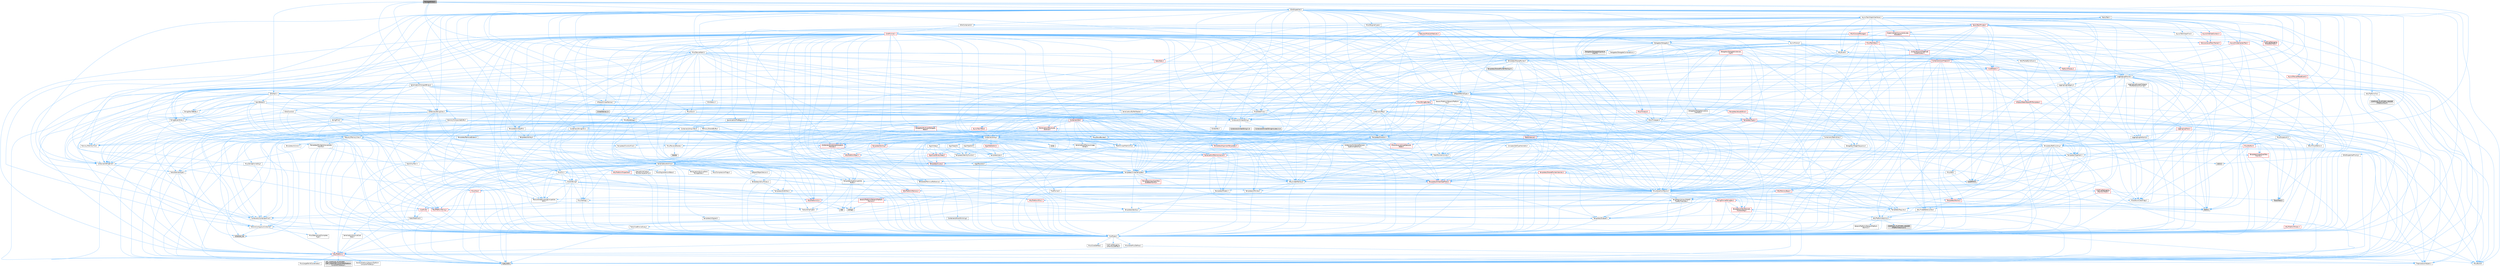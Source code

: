 digraph "PackageWriter.h"
{
 // INTERACTIVE_SVG=YES
 // LATEX_PDF_SIZE
  bgcolor="transparent";
  edge [fontname=Helvetica,fontsize=10,labelfontname=Helvetica,labelfontsize=10];
  node [fontname=Helvetica,fontsize=10,shape=box,height=0.2,width=0.4];
  Node1 [id="Node000001",label="PackageWriter.h",height=0.2,width=0.4,color="gray40", fillcolor="grey60", style="filled", fontcolor="black",tooltip=" "];
  Node1 -> Node2 [id="edge1_Node000001_Node000002",color="steelblue1",style="solid",tooltip=" "];
  Node2 [id="Node000002",label="Async/Future.h",height=0.2,width=0.4,color="grey40", fillcolor="white", style="filled",URL="$da/db2/Future_8h.html",tooltip=" "];
  Node2 -> Node3 [id="edge2_Node000002_Node000003",color="steelblue1",style="solid",tooltip=" "];
  Node3 [id="Node000003",label="CoreTypes.h",height=0.2,width=0.4,color="grey40", fillcolor="white", style="filled",URL="$dc/dec/CoreTypes_8h.html",tooltip=" "];
  Node3 -> Node4 [id="edge3_Node000003_Node000004",color="steelblue1",style="solid",tooltip=" "];
  Node4 [id="Node000004",label="HAL/Platform.h",height=0.2,width=0.4,color="red", fillcolor="#FFF0F0", style="filled",URL="$d9/dd0/Platform_8h.html",tooltip=" "];
  Node4 -> Node5 [id="edge4_Node000004_Node000005",color="steelblue1",style="solid",tooltip=" "];
  Node5 [id="Node000005",label="Misc/Build.h",height=0.2,width=0.4,color="grey40", fillcolor="white", style="filled",URL="$d3/dbb/Build_8h.html",tooltip=" "];
  Node4 -> Node6 [id="edge5_Node000004_Node000006",color="steelblue1",style="solid",tooltip=" "];
  Node6 [id="Node000006",label="Misc/LargeWorldCoordinates.h",height=0.2,width=0.4,color="grey40", fillcolor="white", style="filled",URL="$d2/dcb/LargeWorldCoordinates_8h.html",tooltip=" "];
  Node4 -> Node7 [id="edge6_Node000004_Node000007",color="steelblue1",style="solid",tooltip=" "];
  Node7 [id="Node000007",label="type_traits",height=0.2,width=0.4,color="grey60", fillcolor="#E0E0E0", style="filled",tooltip=" "];
  Node4 -> Node8 [id="edge7_Node000004_Node000008",color="steelblue1",style="solid",tooltip=" "];
  Node8 [id="Node000008",label="PreprocessorHelpers.h",height=0.2,width=0.4,color="grey40", fillcolor="white", style="filled",URL="$db/ddb/PreprocessorHelpers_8h.html",tooltip=" "];
  Node4 -> Node9 [id="edge8_Node000004_Node000009",color="steelblue1",style="solid",tooltip=" "];
  Node9 [id="Node000009",label="UBT_COMPILED_PLATFORM\l/UBT_COMPILED_PLATFORMPlatform\lCompilerPreSetup.h",height=0.2,width=0.4,color="grey60", fillcolor="#E0E0E0", style="filled",tooltip=" "];
  Node4 -> Node10 [id="edge9_Node000004_Node000010",color="steelblue1",style="solid",tooltip=" "];
  Node10 [id="Node000010",label="GenericPlatform/GenericPlatform\lCompilerPreSetup.h",height=0.2,width=0.4,color="grey40", fillcolor="white", style="filled",URL="$d9/dc8/GenericPlatformCompilerPreSetup_8h.html",tooltip=" "];
  Node3 -> Node14 [id="edge10_Node000003_Node000014",color="steelblue1",style="solid",tooltip=" "];
  Node14 [id="Node000014",label="ProfilingDebugging\l/UMemoryDefines.h",height=0.2,width=0.4,color="grey40", fillcolor="white", style="filled",URL="$d2/da2/UMemoryDefines_8h.html",tooltip=" "];
  Node3 -> Node15 [id="edge11_Node000003_Node000015",color="steelblue1",style="solid",tooltip=" "];
  Node15 [id="Node000015",label="Misc/CoreMiscDefines.h",height=0.2,width=0.4,color="grey40", fillcolor="white", style="filled",URL="$da/d38/CoreMiscDefines_8h.html",tooltip=" "];
  Node15 -> Node4 [id="edge12_Node000015_Node000004",color="steelblue1",style="solid",tooltip=" "];
  Node15 -> Node8 [id="edge13_Node000015_Node000008",color="steelblue1",style="solid",tooltip=" "];
  Node3 -> Node16 [id="edge14_Node000003_Node000016",color="steelblue1",style="solid",tooltip=" "];
  Node16 [id="Node000016",label="Misc/CoreDefines.h",height=0.2,width=0.4,color="grey40", fillcolor="white", style="filled",URL="$d3/dd2/CoreDefines_8h.html",tooltip=" "];
  Node2 -> Node17 [id="edge15_Node000002_Node000017",color="steelblue1",style="solid",tooltip=" "];
  Node17 [id="Node000017",label="Misc/AssertionMacros.h",height=0.2,width=0.4,color="grey40", fillcolor="white", style="filled",URL="$d0/dfa/AssertionMacros_8h.html",tooltip=" "];
  Node17 -> Node3 [id="edge16_Node000017_Node000003",color="steelblue1",style="solid",tooltip=" "];
  Node17 -> Node4 [id="edge17_Node000017_Node000004",color="steelblue1",style="solid",tooltip=" "];
  Node17 -> Node18 [id="edge18_Node000017_Node000018",color="steelblue1",style="solid",tooltip=" "];
  Node18 [id="Node000018",label="HAL/PlatformMisc.h",height=0.2,width=0.4,color="red", fillcolor="#FFF0F0", style="filled",URL="$d0/df5/PlatformMisc_8h.html",tooltip=" "];
  Node18 -> Node3 [id="edge19_Node000018_Node000003",color="steelblue1",style="solid",tooltip=" "];
  Node17 -> Node8 [id="edge20_Node000017_Node000008",color="steelblue1",style="solid",tooltip=" "];
  Node17 -> Node54 [id="edge21_Node000017_Node000054",color="steelblue1",style="solid",tooltip=" "];
  Node54 [id="Node000054",label="Templates/EnableIf.h",height=0.2,width=0.4,color="grey40", fillcolor="white", style="filled",URL="$d7/d60/EnableIf_8h.html",tooltip=" "];
  Node54 -> Node3 [id="edge22_Node000054_Node000003",color="steelblue1",style="solid",tooltip=" "];
  Node17 -> Node55 [id="edge23_Node000017_Node000055",color="steelblue1",style="solid",tooltip=" "];
  Node55 [id="Node000055",label="Templates/IsArrayOrRefOf\lTypeByPredicate.h",height=0.2,width=0.4,color="grey40", fillcolor="white", style="filled",URL="$d6/da1/IsArrayOrRefOfTypeByPredicate_8h.html",tooltip=" "];
  Node55 -> Node3 [id="edge24_Node000055_Node000003",color="steelblue1",style="solid",tooltip=" "];
  Node17 -> Node56 [id="edge25_Node000017_Node000056",color="steelblue1",style="solid",tooltip=" "];
  Node56 [id="Node000056",label="Templates/IsValidVariadic\lFunctionArg.h",height=0.2,width=0.4,color="red", fillcolor="#FFF0F0", style="filled",URL="$d0/dc8/IsValidVariadicFunctionArg_8h.html",tooltip=" "];
  Node56 -> Node3 [id="edge26_Node000056_Node000003",color="steelblue1",style="solid",tooltip=" "];
  Node56 -> Node7 [id="edge27_Node000056_Node000007",color="steelblue1",style="solid",tooltip=" "];
  Node17 -> Node58 [id="edge28_Node000017_Node000058",color="steelblue1",style="solid",tooltip=" "];
  Node58 [id="Node000058",label="Traits/IsCharEncodingCompatible\lWith.h",height=0.2,width=0.4,color="grey40", fillcolor="white", style="filled",URL="$df/dd1/IsCharEncodingCompatibleWith_8h.html",tooltip=" "];
  Node58 -> Node7 [id="edge29_Node000058_Node000007",color="steelblue1",style="solid",tooltip=" "];
  Node58 -> Node59 [id="edge30_Node000058_Node000059",color="steelblue1",style="solid",tooltip=" "];
  Node59 [id="Node000059",label="Traits/IsCharType.h",height=0.2,width=0.4,color="grey40", fillcolor="white", style="filled",URL="$db/d51/IsCharType_8h.html",tooltip=" "];
  Node59 -> Node3 [id="edge31_Node000059_Node000003",color="steelblue1",style="solid",tooltip=" "];
  Node17 -> Node60 [id="edge32_Node000017_Node000060",color="steelblue1",style="solid",tooltip=" "];
  Node60 [id="Node000060",label="Misc/VarArgs.h",height=0.2,width=0.4,color="grey40", fillcolor="white", style="filled",URL="$d5/d6f/VarArgs_8h.html",tooltip=" "];
  Node60 -> Node3 [id="edge33_Node000060_Node000003",color="steelblue1",style="solid",tooltip=" "];
  Node17 -> Node61 [id="edge34_Node000017_Node000061",color="steelblue1",style="solid",tooltip=" "];
  Node61 [id="Node000061",label="String/FormatStringSan.h",height=0.2,width=0.4,color="red", fillcolor="#FFF0F0", style="filled",URL="$d3/d8b/FormatStringSan_8h.html",tooltip=" "];
  Node61 -> Node7 [id="edge35_Node000061_Node000007",color="steelblue1",style="solid",tooltip=" "];
  Node61 -> Node3 [id="edge36_Node000061_Node000003",color="steelblue1",style="solid",tooltip=" "];
  Node61 -> Node62 [id="edge37_Node000061_Node000062",color="steelblue1",style="solid",tooltip=" "];
  Node62 [id="Node000062",label="Templates/Requires.h",height=0.2,width=0.4,color="grey40", fillcolor="white", style="filled",URL="$dc/d96/Requires_8h.html",tooltip=" "];
  Node62 -> Node54 [id="edge38_Node000062_Node000054",color="steelblue1",style="solid",tooltip=" "];
  Node62 -> Node7 [id="edge39_Node000062_Node000007",color="steelblue1",style="solid",tooltip=" "];
  Node61 -> Node63 [id="edge40_Node000061_Node000063",color="steelblue1",style="solid",tooltip=" "];
  Node63 [id="Node000063",label="Templates/Identity.h",height=0.2,width=0.4,color="grey40", fillcolor="white", style="filled",URL="$d0/dd5/Identity_8h.html",tooltip=" "];
  Node61 -> Node56 [id="edge41_Node000061_Node000056",color="steelblue1",style="solid",tooltip=" "];
  Node61 -> Node59 [id="edge42_Node000061_Node000059",color="steelblue1",style="solid",tooltip=" "];
  Node61 -> Node26 [id="edge43_Node000061_Node000026",color="steelblue1",style="solid",tooltip=" "];
  Node26 [id="Node000026",label="Containers/ContainersFwd.h",height=0.2,width=0.4,color="grey40", fillcolor="white", style="filled",URL="$d4/d0a/ContainersFwd_8h.html",tooltip=" "];
  Node26 -> Node4 [id="edge44_Node000026_Node000004",color="steelblue1",style="solid",tooltip=" "];
  Node26 -> Node3 [id="edge45_Node000026_Node000003",color="steelblue1",style="solid",tooltip=" "];
  Node26 -> Node23 [id="edge46_Node000026_Node000023",color="steelblue1",style="solid",tooltip=" "];
  Node23 [id="Node000023",label="Traits/IsContiguousContainer.h",height=0.2,width=0.4,color="grey40", fillcolor="white", style="filled",URL="$d5/d3c/IsContiguousContainer_8h.html",tooltip=" "];
  Node23 -> Node3 [id="edge47_Node000023_Node000003",color="steelblue1",style="solid",tooltip=" "];
  Node23 -> Node24 [id="edge48_Node000023_Node000024",color="steelblue1",style="solid",tooltip=" "];
  Node24 [id="Node000024",label="Misc/StaticAssertComplete\lType.h",height=0.2,width=0.4,color="grey40", fillcolor="white", style="filled",URL="$d5/d4e/StaticAssertCompleteType_8h.html",tooltip=" "];
  Node23 -> Node22 [id="edge49_Node000023_Node000022",color="steelblue1",style="solid",tooltip=" "];
  Node22 [id="Node000022",label="initializer_list",height=0.2,width=0.4,color="grey60", fillcolor="#E0E0E0", style="filled",tooltip=" "];
  Node17 -> Node67 [id="edge50_Node000017_Node000067",color="steelblue1",style="solid",tooltip=" "];
  Node67 [id="Node000067",label="atomic",height=0.2,width=0.4,color="grey60", fillcolor="#E0E0E0", style="filled",tooltip=" "];
  Node2 -> Node68 [id="edge51_Node000002_Node000068",color="steelblue1",style="solid",tooltip=" "];
  Node68 [id="Node000068",label="Templates/UnrealTemplate.h",height=0.2,width=0.4,color="grey40", fillcolor="white", style="filled",URL="$d4/d24/UnrealTemplate_8h.html",tooltip=" "];
  Node68 -> Node3 [id="edge52_Node000068_Node000003",color="steelblue1",style="solid",tooltip=" "];
  Node68 -> Node69 [id="edge53_Node000068_Node000069",color="steelblue1",style="solid",tooltip=" "];
  Node69 [id="Node000069",label="Templates/IsPointer.h",height=0.2,width=0.4,color="grey40", fillcolor="white", style="filled",URL="$d7/d05/IsPointer_8h.html",tooltip=" "];
  Node69 -> Node3 [id="edge54_Node000069_Node000003",color="steelblue1",style="solid",tooltip=" "];
  Node68 -> Node70 [id="edge55_Node000068_Node000070",color="steelblue1",style="solid",tooltip=" "];
  Node70 [id="Node000070",label="HAL/UnrealMemory.h",height=0.2,width=0.4,color="grey40", fillcolor="white", style="filled",URL="$d9/d96/UnrealMemory_8h.html",tooltip=" "];
  Node70 -> Node3 [id="edge56_Node000070_Node000003",color="steelblue1",style="solid",tooltip=" "];
  Node70 -> Node71 [id="edge57_Node000070_Node000071",color="steelblue1",style="solid",tooltip=" "];
  Node71 [id="Node000071",label="GenericPlatform/GenericPlatform\lMemory.h",height=0.2,width=0.4,color="red", fillcolor="#FFF0F0", style="filled",URL="$dd/d22/GenericPlatformMemory_8h.html",tooltip=" "];
  Node71 -> Node25 [id="edge58_Node000071_Node000025",color="steelblue1",style="solid",tooltip=" "];
  Node25 [id="Node000025",label="CoreFwd.h",height=0.2,width=0.4,color="red", fillcolor="#FFF0F0", style="filled",URL="$d1/d1e/CoreFwd_8h.html",tooltip=" "];
  Node25 -> Node3 [id="edge59_Node000025_Node000003",color="steelblue1",style="solid",tooltip=" "];
  Node25 -> Node26 [id="edge60_Node000025_Node000026",color="steelblue1",style="solid",tooltip=" "];
  Node25 -> Node27 [id="edge61_Node000025_Node000027",color="steelblue1",style="solid",tooltip=" "];
  Node27 [id="Node000027",label="Math/MathFwd.h",height=0.2,width=0.4,color="grey40", fillcolor="white", style="filled",URL="$d2/d10/MathFwd_8h.html",tooltip=" "];
  Node27 -> Node4 [id="edge62_Node000027_Node000004",color="steelblue1",style="solid",tooltip=" "];
  Node71 -> Node3 [id="edge63_Node000071_Node000003",color="steelblue1",style="solid",tooltip=" "];
  Node71 -> Node72 [id="edge64_Node000071_Node000072",color="steelblue1",style="solid",tooltip=" "];
  Node72 [id="Node000072",label="HAL/PlatformString.h",height=0.2,width=0.4,color="red", fillcolor="#FFF0F0", style="filled",URL="$db/db5/PlatformString_8h.html",tooltip=" "];
  Node72 -> Node3 [id="edge65_Node000072_Node000003",color="steelblue1",style="solid",tooltip=" "];
  Node71 -> Node39 [id="edge66_Node000071_Node000039",color="steelblue1",style="solid",tooltip=" "];
  Node39 [id="Node000039",label="string.h",height=0.2,width=0.4,color="grey60", fillcolor="#E0E0E0", style="filled",tooltip=" "];
  Node70 -> Node74 [id="edge67_Node000070_Node000074",color="steelblue1",style="solid",tooltip=" "];
  Node74 [id="Node000074",label="HAL/MemoryBase.h",height=0.2,width=0.4,color="red", fillcolor="#FFF0F0", style="filled",URL="$d6/d9f/MemoryBase_8h.html",tooltip=" "];
  Node74 -> Node3 [id="edge68_Node000074_Node000003",color="steelblue1",style="solid",tooltip=" "];
  Node74 -> Node47 [id="edge69_Node000074_Node000047",color="steelblue1",style="solid",tooltip=" "];
  Node47 [id="Node000047",label="HAL/PlatformAtomics.h",height=0.2,width=0.4,color="grey40", fillcolor="white", style="filled",URL="$d3/d36/PlatformAtomics_8h.html",tooltip=" "];
  Node47 -> Node3 [id="edge70_Node000047_Node000003",color="steelblue1",style="solid",tooltip=" "];
  Node47 -> Node48 [id="edge71_Node000047_Node000048",color="steelblue1",style="solid",tooltip=" "];
  Node48 [id="Node000048",label="GenericPlatform/GenericPlatform\lAtomics.h",height=0.2,width=0.4,color="grey40", fillcolor="white", style="filled",URL="$da/d72/GenericPlatformAtomics_8h.html",tooltip=" "];
  Node48 -> Node3 [id="edge72_Node000048_Node000003",color="steelblue1",style="solid",tooltip=" "];
  Node47 -> Node49 [id="edge73_Node000047_Node000049",color="steelblue1",style="solid",tooltip=" "];
  Node49 [id="Node000049",label="COMPILED_PLATFORM_HEADER\l(PlatformAtomics.h)",height=0.2,width=0.4,color="grey60", fillcolor="#E0E0E0", style="filled",tooltip=" "];
  Node74 -> Node30 [id="edge74_Node000074_Node000030",color="steelblue1",style="solid",tooltip=" "];
  Node30 [id="Node000030",label="HAL/PlatformCrt.h",height=0.2,width=0.4,color="red", fillcolor="#FFF0F0", style="filled",URL="$d8/d75/PlatformCrt_8h.html",tooltip=" "];
  Node30 -> Node31 [id="edge75_Node000030_Node000031",color="steelblue1",style="solid",tooltip=" "];
  Node31 [id="Node000031",label="new",height=0.2,width=0.4,color="grey60", fillcolor="#E0E0E0", style="filled",tooltip=" "];
  Node30 -> Node39 [id="edge76_Node000030_Node000039",color="steelblue1",style="solid",tooltip=" "];
  Node74 -> Node78 [id="edge77_Node000074_Node000078",color="steelblue1",style="solid",tooltip=" "];
  Node78 [id="Node000078",label="Templates/Atomic.h",height=0.2,width=0.4,color="red", fillcolor="#FFF0F0", style="filled",URL="$d3/d91/Atomic_8h.html",tooltip=" "];
  Node78 -> Node79 [id="edge78_Node000078_Node000079",color="steelblue1",style="solid",tooltip=" "];
  Node79 [id="Node000079",label="HAL/ThreadSafeCounter.h",height=0.2,width=0.4,color="grey40", fillcolor="white", style="filled",URL="$dc/dc9/ThreadSafeCounter_8h.html",tooltip=" "];
  Node79 -> Node3 [id="edge79_Node000079_Node000003",color="steelblue1",style="solid",tooltip=" "];
  Node79 -> Node47 [id="edge80_Node000079_Node000047",color="steelblue1",style="solid",tooltip=" "];
  Node78 -> Node67 [id="edge81_Node000078_Node000067",color="steelblue1",style="solid",tooltip=" "];
  Node70 -> Node87 [id="edge82_Node000070_Node000087",color="steelblue1",style="solid",tooltip=" "];
  Node87 [id="Node000087",label="HAL/PlatformMemory.h",height=0.2,width=0.4,color="red", fillcolor="#FFF0F0", style="filled",URL="$de/d68/PlatformMemory_8h.html",tooltip=" "];
  Node87 -> Node3 [id="edge83_Node000087_Node000003",color="steelblue1",style="solid",tooltip=" "];
  Node87 -> Node71 [id="edge84_Node000087_Node000071",color="steelblue1",style="solid",tooltip=" "];
  Node70 -> Node89 [id="edge85_Node000070_Node000089",color="steelblue1",style="solid",tooltip=" "];
  Node89 [id="Node000089",label="ProfilingDebugging\l/MemoryTrace.h",height=0.2,width=0.4,color="red", fillcolor="#FFF0F0", style="filled",URL="$da/dd7/MemoryTrace_8h.html",tooltip=" "];
  Node89 -> Node4 [id="edge86_Node000089_Node000004",color="steelblue1",style="solid",tooltip=" "];
  Node89 -> Node42 [id="edge87_Node000089_Node000042",color="steelblue1",style="solid",tooltip=" "];
  Node42 [id="Node000042",label="Misc/EnumClassFlags.h",height=0.2,width=0.4,color="grey40", fillcolor="white", style="filled",URL="$d8/de7/EnumClassFlags_8h.html",tooltip=" "];
  Node89 -> Node53 [id="edge88_Node000089_Node000053",color="steelblue1",style="solid",tooltip=" "];
  Node53 [id="Node000053",label="Trace/Trace.h",height=0.2,width=0.4,color="grey60", fillcolor="#E0E0E0", style="filled",tooltip=" "];
  Node70 -> Node69 [id="edge89_Node000070_Node000069",color="steelblue1",style="solid",tooltip=" "];
  Node68 -> Node90 [id="edge90_Node000068_Node000090",color="steelblue1",style="solid",tooltip=" "];
  Node90 [id="Node000090",label="Templates/CopyQualifiers\lAndRefsFromTo.h",height=0.2,width=0.4,color="red", fillcolor="#FFF0F0", style="filled",URL="$d3/db3/CopyQualifiersAndRefsFromTo_8h.html",tooltip=" "];
  Node68 -> Node92 [id="edge91_Node000068_Node000092",color="steelblue1",style="solid",tooltip=" "];
  Node92 [id="Node000092",label="Templates/UnrealTypeTraits.h",height=0.2,width=0.4,color="red", fillcolor="#FFF0F0", style="filled",URL="$d2/d2d/UnrealTypeTraits_8h.html",tooltip=" "];
  Node92 -> Node3 [id="edge92_Node000092_Node000003",color="steelblue1",style="solid",tooltip=" "];
  Node92 -> Node69 [id="edge93_Node000092_Node000069",color="steelblue1",style="solid",tooltip=" "];
  Node92 -> Node17 [id="edge94_Node000092_Node000017",color="steelblue1",style="solid",tooltip=" "];
  Node92 -> Node83 [id="edge95_Node000092_Node000083",color="steelblue1",style="solid",tooltip=" "];
  Node83 [id="Node000083",label="Templates/AndOrNot.h",height=0.2,width=0.4,color="grey40", fillcolor="white", style="filled",URL="$db/d0a/AndOrNot_8h.html",tooltip=" "];
  Node83 -> Node3 [id="edge96_Node000083_Node000003",color="steelblue1",style="solid",tooltip=" "];
  Node92 -> Node54 [id="edge97_Node000092_Node000054",color="steelblue1",style="solid",tooltip=" "];
  Node92 -> Node94 [id="edge98_Node000092_Node000094",color="steelblue1",style="solid",tooltip=" "];
  Node94 [id="Node000094",label="Templates/Models.h",height=0.2,width=0.4,color="grey40", fillcolor="white", style="filled",URL="$d3/d0c/Models_8h.html",tooltip=" "];
  Node94 -> Node63 [id="edge99_Node000094_Node000063",color="steelblue1",style="solid",tooltip=" "];
  Node68 -> Node97 [id="edge100_Node000068_Node000097",color="steelblue1",style="solid",tooltip=" "];
  Node97 [id="Node000097",label="Templates/RemoveReference.h",height=0.2,width=0.4,color="grey40", fillcolor="white", style="filled",URL="$da/dbe/RemoveReference_8h.html",tooltip=" "];
  Node97 -> Node3 [id="edge101_Node000097_Node000003",color="steelblue1",style="solid",tooltip=" "];
  Node68 -> Node62 [id="edge102_Node000068_Node000062",color="steelblue1",style="solid",tooltip=" "];
  Node68 -> Node98 [id="edge103_Node000068_Node000098",color="steelblue1",style="solid",tooltip=" "];
  Node98 [id="Node000098",label="Templates/TypeCompatible\lBytes.h",height=0.2,width=0.4,color="grey40", fillcolor="white", style="filled",URL="$df/d0a/TypeCompatibleBytes_8h.html",tooltip=" "];
  Node98 -> Node3 [id="edge104_Node000098_Node000003",color="steelblue1",style="solid",tooltip=" "];
  Node98 -> Node39 [id="edge105_Node000098_Node000039",color="steelblue1",style="solid",tooltip=" "];
  Node98 -> Node31 [id="edge106_Node000098_Node000031",color="steelblue1",style="solid",tooltip=" "];
  Node98 -> Node7 [id="edge107_Node000098_Node000007",color="steelblue1",style="solid",tooltip=" "];
  Node68 -> Node63 [id="edge108_Node000068_Node000063",color="steelblue1",style="solid",tooltip=" "];
  Node68 -> Node23 [id="edge109_Node000068_Node000023",color="steelblue1",style="solid",tooltip=" "];
  Node68 -> Node99 [id="edge110_Node000068_Node000099",color="steelblue1",style="solid",tooltip=" "];
  Node99 [id="Node000099",label="Traits/UseBitwiseSwap.h",height=0.2,width=0.4,color="grey40", fillcolor="white", style="filled",URL="$db/df3/UseBitwiseSwap_8h.html",tooltip=" "];
  Node99 -> Node3 [id="edge111_Node000099_Node000003",color="steelblue1",style="solid",tooltip=" "];
  Node99 -> Node7 [id="edge112_Node000099_Node000007",color="steelblue1",style="solid",tooltip=" "];
  Node68 -> Node7 [id="edge113_Node000068_Node000007",color="steelblue1",style="solid",tooltip=" "];
  Node2 -> Node100 [id="edge114_Node000002_Node000100",color="steelblue1",style="solid",tooltip=" "];
  Node100 [id="Node000100",label="Templates/Function.h",height=0.2,width=0.4,color="grey40", fillcolor="white", style="filled",URL="$df/df5/Function_8h.html",tooltip=" "];
  Node100 -> Node3 [id="edge115_Node000100_Node000003",color="steelblue1",style="solid",tooltip=" "];
  Node100 -> Node17 [id="edge116_Node000100_Node000017",color="steelblue1",style="solid",tooltip=" "];
  Node100 -> Node101 [id="edge117_Node000100_Node000101",color="steelblue1",style="solid",tooltip=" "];
  Node101 [id="Node000101",label="Misc/IntrusiveUnsetOptional\lState.h",height=0.2,width=0.4,color="red", fillcolor="#FFF0F0", style="filled",URL="$d2/d0a/IntrusiveUnsetOptionalState_8h.html",tooltip=" "];
  Node100 -> Node70 [id="edge118_Node000100_Node000070",color="steelblue1",style="solid",tooltip=" "];
  Node100 -> Node103 [id="edge119_Node000100_Node000103",color="steelblue1",style="solid",tooltip=" "];
  Node103 [id="Node000103",label="Templates/FunctionFwd.h",height=0.2,width=0.4,color="grey40", fillcolor="white", style="filled",URL="$d6/d54/FunctionFwd_8h.html",tooltip=" "];
  Node100 -> Node92 [id="edge120_Node000100_Node000092",color="steelblue1",style="solid",tooltip=" "];
  Node100 -> Node104 [id="edge121_Node000100_Node000104",color="steelblue1",style="solid",tooltip=" "];
  Node104 [id="Node000104",label="Templates/Invoke.h",height=0.2,width=0.4,color="red", fillcolor="#FFF0F0", style="filled",URL="$d7/deb/Invoke_8h.html",tooltip=" "];
  Node104 -> Node3 [id="edge122_Node000104_Node000003",color="steelblue1",style="solid",tooltip=" "];
  Node104 -> Node68 [id="edge123_Node000104_Node000068",color="steelblue1",style="solid",tooltip=" "];
  Node104 -> Node7 [id="edge124_Node000104_Node000007",color="steelblue1",style="solid",tooltip=" "];
  Node100 -> Node68 [id="edge125_Node000100_Node000068",color="steelblue1",style="solid",tooltip=" "];
  Node100 -> Node62 [id="edge126_Node000100_Node000062",color="steelblue1",style="solid",tooltip=" "];
  Node100 -> Node106 [id="edge127_Node000100_Node000106",color="steelblue1",style="solid",tooltip=" "];
  Node106 [id="Node000106",label="Math/UnrealMathUtility.h",height=0.2,width=0.4,color="grey40", fillcolor="white", style="filled",URL="$db/db8/UnrealMathUtility_8h.html",tooltip=" "];
  Node106 -> Node3 [id="edge128_Node000106_Node000003",color="steelblue1",style="solid",tooltip=" "];
  Node106 -> Node17 [id="edge129_Node000106_Node000017",color="steelblue1",style="solid",tooltip=" "];
  Node106 -> Node107 [id="edge130_Node000106_Node000107",color="steelblue1",style="solid",tooltip=" "];
  Node107 [id="Node000107",label="HAL/PlatformMath.h",height=0.2,width=0.4,color="red", fillcolor="#FFF0F0", style="filled",URL="$dc/d53/PlatformMath_8h.html",tooltip=" "];
  Node107 -> Node3 [id="edge131_Node000107_Node000003",color="steelblue1",style="solid",tooltip=" "];
  Node106 -> Node27 [id="edge132_Node000106_Node000027",color="steelblue1",style="solid",tooltip=" "];
  Node106 -> Node63 [id="edge133_Node000106_Node000063",color="steelblue1",style="solid",tooltip=" "];
  Node106 -> Node62 [id="edge134_Node000106_Node000062",color="steelblue1",style="solid",tooltip=" "];
  Node100 -> Node31 [id="edge135_Node000100_Node000031",color="steelblue1",style="solid",tooltip=" "];
  Node100 -> Node7 [id="edge136_Node000100_Node000007",color="steelblue1",style="solid",tooltip=" "];
  Node2 -> Node115 [id="edge137_Node000002_Node000115",color="steelblue1",style="solid",tooltip=" "];
  Node115 [id="Node000115",label="Misc/Timespan.h",height=0.2,width=0.4,color="grey40", fillcolor="white", style="filled",URL="$da/dd9/Timespan_8h.html",tooltip=" "];
  Node115 -> Node3 [id="edge138_Node000115_Node000003",color="steelblue1",style="solid",tooltip=" "];
  Node115 -> Node116 [id="edge139_Node000115_Node000116",color="steelblue1",style="solid",tooltip=" "];
  Node116 [id="Node000116",label="Math/Interval.h",height=0.2,width=0.4,color="red", fillcolor="#FFF0F0", style="filled",URL="$d1/d55/Interval_8h.html",tooltip=" "];
  Node116 -> Node3 [id="edge140_Node000116_Node000003",color="steelblue1",style="solid",tooltip=" "];
  Node116 -> Node92 [id="edge141_Node000116_Node000092",color="steelblue1",style="solid",tooltip=" "];
  Node116 -> Node40 [id="edge142_Node000116_Node000040",color="steelblue1",style="solid",tooltip=" "];
  Node40 [id="Node000040",label="Math/NumericLimits.h",height=0.2,width=0.4,color="grey40", fillcolor="white", style="filled",URL="$df/d1b/NumericLimits_8h.html",tooltip=" "];
  Node40 -> Node3 [id="edge143_Node000040_Node000003",color="steelblue1",style="solid",tooltip=" "];
  Node116 -> Node106 [id="edge144_Node000116_Node000106",color="steelblue1",style="solid",tooltip=" "];
  Node115 -> Node106 [id="edge145_Node000115_Node000106",color="steelblue1",style="solid",tooltip=" "];
  Node115 -> Node17 [id="edge146_Node000115_Node000017",color="steelblue1",style="solid",tooltip=" "];
  Node2 -> Node117 [id="edge147_Node000002_Node000117",color="steelblue1",style="solid",tooltip=" "];
  Node117 [id="Node000117",label="Templates/SharedPointer.h",height=0.2,width=0.4,color="grey40", fillcolor="white", style="filled",URL="$d2/d17/SharedPointer_8h.html",tooltip=" "];
  Node117 -> Node3 [id="edge148_Node000117_Node000003",color="steelblue1",style="solid",tooltip=" "];
  Node117 -> Node101 [id="edge149_Node000117_Node000101",color="steelblue1",style="solid",tooltip=" "];
  Node117 -> Node118 [id="edge150_Node000117_Node000118",color="steelblue1",style="solid",tooltip=" "];
  Node118 [id="Node000118",label="Templates/PointerIsConvertible\lFromTo.h",height=0.2,width=0.4,color="grey40", fillcolor="white", style="filled",URL="$d6/d65/PointerIsConvertibleFromTo_8h.html",tooltip=" "];
  Node118 -> Node3 [id="edge151_Node000118_Node000003",color="steelblue1",style="solid",tooltip=" "];
  Node118 -> Node24 [id="edge152_Node000118_Node000024",color="steelblue1",style="solid",tooltip=" "];
  Node118 -> Node119 [id="edge153_Node000118_Node000119",color="steelblue1",style="solid",tooltip=" "];
  Node119 [id="Node000119",label="Templates/LosesQualifiers\lFromTo.h",height=0.2,width=0.4,color="red", fillcolor="#FFF0F0", style="filled",URL="$d2/db3/LosesQualifiersFromTo_8h.html",tooltip=" "];
  Node119 -> Node7 [id="edge154_Node000119_Node000007",color="steelblue1",style="solid",tooltip=" "];
  Node118 -> Node7 [id="edge155_Node000118_Node000007",color="steelblue1",style="solid",tooltip=" "];
  Node117 -> Node17 [id="edge156_Node000117_Node000017",color="steelblue1",style="solid",tooltip=" "];
  Node117 -> Node70 [id="edge157_Node000117_Node000070",color="steelblue1",style="solid",tooltip=" "];
  Node117 -> Node120 [id="edge158_Node000117_Node000120",color="steelblue1",style="solid",tooltip=" "];
  Node120 [id="Node000120",label="Containers/Array.h",height=0.2,width=0.4,color="grey40", fillcolor="white", style="filled",URL="$df/dd0/Array_8h.html",tooltip=" "];
  Node120 -> Node3 [id="edge159_Node000120_Node000003",color="steelblue1",style="solid",tooltip=" "];
  Node120 -> Node17 [id="edge160_Node000120_Node000017",color="steelblue1",style="solid",tooltip=" "];
  Node120 -> Node101 [id="edge161_Node000120_Node000101",color="steelblue1",style="solid",tooltip=" "];
  Node120 -> Node121 [id="edge162_Node000120_Node000121",color="steelblue1",style="solid",tooltip=" "];
  Node121 [id="Node000121",label="Misc/ReverseIterate.h",height=0.2,width=0.4,color="grey40", fillcolor="white", style="filled",URL="$db/de3/ReverseIterate_8h.html",tooltip=" "];
  Node121 -> Node4 [id="edge163_Node000121_Node000004",color="steelblue1",style="solid",tooltip=" "];
  Node121 -> Node122 [id="edge164_Node000121_Node000122",color="steelblue1",style="solid",tooltip=" "];
  Node122 [id="Node000122",label="iterator",height=0.2,width=0.4,color="grey60", fillcolor="#E0E0E0", style="filled",tooltip=" "];
  Node120 -> Node70 [id="edge165_Node000120_Node000070",color="steelblue1",style="solid",tooltip=" "];
  Node120 -> Node92 [id="edge166_Node000120_Node000092",color="steelblue1",style="solid",tooltip=" "];
  Node120 -> Node68 [id="edge167_Node000120_Node000068",color="steelblue1",style="solid",tooltip=" "];
  Node120 -> Node123 [id="edge168_Node000120_Node000123",color="steelblue1",style="solid",tooltip=" "];
  Node123 [id="Node000123",label="Containers/AllowShrinking.h",height=0.2,width=0.4,color="grey40", fillcolor="white", style="filled",URL="$d7/d1a/AllowShrinking_8h.html",tooltip=" "];
  Node123 -> Node3 [id="edge169_Node000123_Node000003",color="steelblue1",style="solid",tooltip=" "];
  Node120 -> Node124 [id="edge170_Node000120_Node000124",color="steelblue1",style="solid",tooltip=" "];
  Node124 [id="Node000124",label="Containers/ContainerAllocation\lPolicies.h",height=0.2,width=0.4,color="red", fillcolor="#FFF0F0", style="filled",URL="$d7/dff/ContainerAllocationPolicies_8h.html",tooltip=" "];
  Node124 -> Node3 [id="edge171_Node000124_Node000003",color="steelblue1",style="solid",tooltip=" "];
  Node124 -> Node124 [id="edge172_Node000124_Node000124",color="steelblue1",style="solid",tooltip=" "];
  Node124 -> Node107 [id="edge173_Node000124_Node000107",color="steelblue1",style="solid",tooltip=" "];
  Node124 -> Node70 [id="edge174_Node000124_Node000070",color="steelblue1",style="solid",tooltip=" "];
  Node124 -> Node40 [id="edge175_Node000124_Node000040",color="steelblue1",style="solid",tooltip=" "];
  Node124 -> Node17 [id="edge176_Node000124_Node000017",color="steelblue1",style="solid",tooltip=" "];
  Node124 -> Node98 [id="edge177_Node000124_Node000098",color="steelblue1",style="solid",tooltip=" "];
  Node124 -> Node7 [id="edge178_Node000124_Node000007",color="steelblue1",style="solid",tooltip=" "];
  Node120 -> Node128 [id="edge179_Node000120_Node000128",color="steelblue1",style="solid",tooltip=" "];
  Node128 [id="Node000128",label="Containers/ContainerElement\lTypeCompatibility.h",height=0.2,width=0.4,color="grey40", fillcolor="white", style="filled",URL="$df/ddf/ContainerElementTypeCompatibility_8h.html",tooltip=" "];
  Node128 -> Node3 [id="edge180_Node000128_Node000003",color="steelblue1",style="solid",tooltip=" "];
  Node128 -> Node92 [id="edge181_Node000128_Node000092",color="steelblue1",style="solid",tooltip=" "];
  Node120 -> Node129 [id="edge182_Node000120_Node000129",color="steelblue1",style="solid",tooltip=" "];
  Node129 [id="Node000129",label="Serialization/Archive.h",height=0.2,width=0.4,color="grey40", fillcolor="white", style="filled",URL="$d7/d3b/Archive_8h.html",tooltip=" "];
  Node129 -> Node25 [id="edge183_Node000129_Node000025",color="steelblue1",style="solid",tooltip=" "];
  Node129 -> Node3 [id="edge184_Node000129_Node000003",color="steelblue1",style="solid",tooltip=" "];
  Node129 -> Node130 [id="edge185_Node000129_Node000130",color="steelblue1",style="solid",tooltip=" "];
  Node130 [id="Node000130",label="HAL/PlatformProperties.h",height=0.2,width=0.4,color="red", fillcolor="#FFF0F0", style="filled",URL="$d9/db0/PlatformProperties_8h.html",tooltip=" "];
  Node130 -> Node3 [id="edge186_Node000130_Node000003",color="steelblue1",style="solid",tooltip=" "];
  Node129 -> Node133 [id="edge187_Node000129_Node000133",color="steelblue1",style="solid",tooltip=" "];
  Node133 [id="Node000133",label="Internationalization\l/TextNamespaceFwd.h",height=0.2,width=0.4,color="grey40", fillcolor="white", style="filled",URL="$d8/d97/TextNamespaceFwd_8h.html",tooltip=" "];
  Node133 -> Node3 [id="edge188_Node000133_Node000003",color="steelblue1",style="solid",tooltip=" "];
  Node129 -> Node27 [id="edge189_Node000129_Node000027",color="steelblue1",style="solid",tooltip=" "];
  Node129 -> Node17 [id="edge190_Node000129_Node000017",color="steelblue1",style="solid",tooltip=" "];
  Node129 -> Node5 [id="edge191_Node000129_Node000005",color="steelblue1",style="solid",tooltip=" "];
  Node129 -> Node41 [id="edge192_Node000129_Node000041",color="steelblue1",style="solid",tooltip=" "];
  Node41 [id="Node000041",label="Misc/CompressionFlags.h",height=0.2,width=0.4,color="grey40", fillcolor="white", style="filled",URL="$d9/d76/CompressionFlags_8h.html",tooltip=" "];
  Node129 -> Node134 [id="edge193_Node000129_Node000134",color="steelblue1",style="solid",tooltip=" "];
  Node134 [id="Node000134",label="Misc/EngineVersionBase.h",height=0.2,width=0.4,color="grey40", fillcolor="white", style="filled",URL="$d5/d2b/EngineVersionBase_8h.html",tooltip=" "];
  Node134 -> Node3 [id="edge194_Node000134_Node000003",color="steelblue1",style="solid",tooltip=" "];
  Node129 -> Node60 [id="edge195_Node000129_Node000060",color="steelblue1",style="solid",tooltip=" "];
  Node129 -> Node135 [id="edge196_Node000129_Node000135",color="steelblue1",style="solid",tooltip=" "];
  Node135 [id="Node000135",label="Serialization/ArchiveCook\lData.h",height=0.2,width=0.4,color="grey40", fillcolor="white", style="filled",URL="$dc/db6/ArchiveCookData_8h.html",tooltip=" "];
  Node135 -> Node4 [id="edge197_Node000135_Node000004",color="steelblue1",style="solid",tooltip=" "];
  Node129 -> Node136 [id="edge198_Node000129_Node000136",color="steelblue1",style="solid",tooltip=" "];
  Node136 [id="Node000136",label="Serialization/ArchiveSave\lPackageData.h",height=0.2,width=0.4,color="grey40", fillcolor="white", style="filled",URL="$d1/d37/ArchiveSavePackageData_8h.html",tooltip=" "];
  Node129 -> Node54 [id="edge199_Node000129_Node000054",color="steelblue1",style="solid",tooltip=" "];
  Node129 -> Node55 [id="edge200_Node000129_Node000055",color="steelblue1",style="solid",tooltip=" "];
  Node129 -> Node137 [id="edge201_Node000129_Node000137",color="steelblue1",style="solid",tooltip=" "];
  Node137 [id="Node000137",label="Templates/IsEnumClass.h",height=0.2,width=0.4,color="grey40", fillcolor="white", style="filled",URL="$d7/d15/IsEnumClass_8h.html",tooltip=" "];
  Node137 -> Node3 [id="edge202_Node000137_Node000003",color="steelblue1",style="solid",tooltip=" "];
  Node137 -> Node83 [id="edge203_Node000137_Node000083",color="steelblue1",style="solid",tooltip=" "];
  Node129 -> Node112 [id="edge204_Node000129_Node000112",color="steelblue1",style="solid",tooltip=" "];
  Node112 [id="Node000112",label="Templates/IsSigned.h",height=0.2,width=0.4,color="grey40", fillcolor="white", style="filled",URL="$d8/dd8/IsSigned_8h.html",tooltip=" "];
  Node112 -> Node3 [id="edge205_Node000112_Node000003",color="steelblue1",style="solid",tooltip=" "];
  Node129 -> Node56 [id="edge206_Node000129_Node000056",color="steelblue1",style="solid",tooltip=" "];
  Node129 -> Node68 [id="edge207_Node000129_Node000068",color="steelblue1",style="solid",tooltip=" "];
  Node129 -> Node58 [id="edge208_Node000129_Node000058",color="steelblue1",style="solid",tooltip=" "];
  Node129 -> Node138 [id="edge209_Node000129_Node000138",color="steelblue1",style="solid",tooltip=" "];
  Node138 [id="Node000138",label="UObject/ObjectVersion.h",height=0.2,width=0.4,color="grey40", fillcolor="white", style="filled",URL="$da/d63/ObjectVersion_8h.html",tooltip=" "];
  Node138 -> Node3 [id="edge210_Node000138_Node000003",color="steelblue1",style="solid",tooltip=" "];
  Node120 -> Node139 [id="edge211_Node000120_Node000139",color="steelblue1",style="solid",tooltip=" "];
  Node139 [id="Node000139",label="Serialization/MemoryImage\lWriter.h",height=0.2,width=0.4,color="grey40", fillcolor="white", style="filled",URL="$d0/d08/MemoryImageWriter_8h.html",tooltip=" "];
  Node139 -> Node3 [id="edge212_Node000139_Node000003",color="steelblue1",style="solid",tooltip=" "];
  Node139 -> Node140 [id="edge213_Node000139_Node000140",color="steelblue1",style="solid",tooltip=" "];
  Node140 [id="Node000140",label="Serialization/MemoryLayout.h",height=0.2,width=0.4,color="red", fillcolor="#FFF0F0", style="filled",URL="$d7/d66/MemoryLayout_8h.html",tooltip=" "];
  Node140 -> Node20 [id="edge214_Node000140_Node000020",color="steelblue1",style="solid",tooltip=" "];
  Node20 [id="Node000020",label="Containers/StringFwd.h",height=0.2,width=0.4,color="grey40", fillcolor="white", style="filled",URL="$df/d37/StringFwd_8h.html",tooltip=" "];
  Node20 -> Node3 [id="edge215_Node000020_Node000003",color="steelblue1",style="solid",tooltip=" "];
  Node20 -> Node21 [id="edge216_Node000020_Node000021",color="steelblue1",style="solid",tooltip=" "];
  Node21 [id="Node000021",label="Traits/ElementType.h",height=0.2,width=0.4,color="grey40", fillcolor="white", style="filled",URL="$d5/d4f/ElementType_8h.html",tooltip=" "];
  Node21 -> Node4 [id="edge217_Node000021_Node000004",color="steelblue1",style="solid",tooltip=" "];
  Node21 -> Node22 [id="edge218_Node000021_Node000022",color="steelblue1",style="solid",tooltip=" "];
  Node21 -> Node7 [id="edge219_Node000021_Node000007",color="steelblue1",style="solid",tooltip=" "];
  Node20 -> Node23 [id="edge220_Node000020_Node000023",color="steelblue1",style="solid",tooltip=" "];
  Node140 -> Node70 [id="edge221_Node000140_Node000070",color="steelblue1",style="solid",tooltip=" "];
  Node140 -> Node54 [id="edge222_Node000140_Node000054",color="steelblue1",style="solid",tooltip=" "];
  Node140 -> Node94 [id="edge223_Node000140_Node000094",color="steelblue1",style="solid",tooltip=" "];
  Node140 -> Node68 [id="edge224_Node000140_Node000068",color="steelblue1",style="solid",tooltip=" "];
  Node120 -> Node153 [id="edge225_Node000120_Node000153",color="steelblue1",style="solid",tooltip=" "];
  Node153 [id="Node000153",label="Algo/Heapify.h",height=0.2,width=0.4,color="grey40", fillcolor="white", style="filled",URL="$d0/d2a/Heapify_8h.html",tooltip=" "];
  Node153 -> Node154 [id="edge226_Node000153_Node000154",color="steelblue1",style="solid",tooltip=" "];
  Node154 [id="Node000154",label="Algo/Impl/BinaryHeap.h",height=0.2,width=0.4,color="red", fillcolor="#FFF0F0", style="filled",URL="$d7/da3/Algo_2Impl_2BinaryHeap_8h.html",tooltip=" "];
  Node154 -> Node104 [id="edge227_Node000154_Node000104",color="steelblue1",style="solid",tooltip=" "];
  Node154 -> Node7 [id="edge228_Node000154_Node000007",color="steelblue1",style="solid",tooltip=" "];
  Node153 -> Node157 [id="edge229_Node000153_Node000157",color="steelblue1",style="solid",tooltip=" "];
  Node157 [id="Node000157",label="Templates/IdentityFunctor.h",height=0.2,width=0.4,color="grey40", fillcolor="white", style="filled",URL="$d7/d2e/IdentityFunctor_8h.html",tooltip=" "];
  Node157 -> Node4 [id="edge230_Node000157_Node000004",color="steelblue1",style="solid",tooltip=" "];
  Node153 -> Node104 [id="edge231_Node000153_Node000104",color="steelblue1",style="solid",tooltip=" "];
  Node153 -> Node158 [id="edge232_Node000153_Node000158",color="steelblue1",style="solid",tooltip=" "];
  Node158 [id="Node000158",label="Templates/Less.h",height=0.2,width=0.4,color="grey40", fillcolor="white", style="filled",URL="$de/dc8/Less_8h.html",tooltip=" "];
  Node158 -> Node3 [id="edge233_Node000158_Node000003",color="steelblue1",style="solid",tooltip=" "];
  Node158 -> Node68 [id="edge234_Node000158_Node000068",color="steelblue1",style="solid",tooltip=" "];
  Node153 -> Node68 [id="edge235_Node000153_Node000068",color="steelblue1",style="solid",tooltip=" "];
  Node120 -> Node159 [id="edge236_Node000120_Node000159",color="steelblue1",style="solid",tooltip=" "];
  Node159 [id="Node000159",label="Algo/HeapSort.h",height=0.2,width=0.4,color="grey40", fillcolor="white", style="filled",URL="$d3/d92/HeapSort_8h.html",tooltip=" "];
  Node159 -> Node154 [id="edge237_Node000159_Node000154",color="steelblue1",style="solid",tooltip=" "];
  Node159 -> Node157 [id="edge238_Node000159_Node000157",color="steelblue1",style="solid",tooltip=" "];
  Node159 -> Node158 [id="edge239_Node000159_Node000158",color="steelblue1",style="solid",tooltip=" "];
  Node159 -> Node68 [id="edge240_Node000159_Node000068",color="steelblue1",style="solid",tooltip=" "];
  Node120 -> Node160 [id="edge241_Node000120_Node000160",color="steelblue1",style="solid",tooltip=" "];
  Node160 [id="Node000160",label="Algo/IsHeap.h",height=0.2,width=0.4,color="grey40", fillcolor="white", style="filled",URL="$de/d32/IsHeap_8h.html",tooltip=" "];
  Node160 -> Node154 [id="edge242_Node000160_Node000154",color="steelblue1",style="solid",tooltip=" "];
  Node160 -> Node157 [id="edge243_Node000160_Node000157",color="steelblue1",style="solid",tooltip=" "];
  Node160 -> Node104 [id="edge244_Node000160_Node000104",color="steelblue1",style="solid",tooltip=" "];
  Node160 -> Node158 [id="edge245_Node000160_Node000158",color="steelblue1",style="solid",tooltip=" "];
  Node160 -> Node68 [id="edge246_Node000160_Node000068",color="steelblue1",style="solid",tooltip=" "];
  Node120 -> Node154 [id="edge247_Node000120_Node000154",color="steelblue1",style="solid",tooltip=" "];
  Node120 -> Node161 [id="edge248_Node000120_Node000161",color="steelblue1",style="solid",tooltip=" "];
  Node161 [id="Node000161",label="Algo/StableSort.h",height=0.2,width=0.4,color="red", fillcolor="#FFF0F0", style="filled",URL="$d7/d3c/StableSort_8h.html",tooltip=" "];
  Node161 -> Node157 [id="edge249_Node000161_Node000157",color="steelblue1",style="solid",tooltip=" "];
  Node161 -> Node104 [id="edge250_Node000161_Node000104",color="steelblue1",style="solid",tooltip=" "];
  Node161 -> Node158 [id="edge251_Node000161_Node000158",color="steelblue1",style="solid",tooltip=" "];
  Node161 -> Node68 [id="edge252_Node000161_Node000068",color="steelblue1",style="solid",tooltip=" "];
  Node120 -> Node164 [id="edge253_Node000120_Node000164",color="steelblue1",style="solid",tooltip=" "];
  Node164 [id="Node000164",label="Concepts/GetTypeHashable.h",height=0.2,width=0.4,color="grey40", fillcolor="white", style="filled",URL="$d3/da2/GetTypeHashable_8h.html",tooltip=" "];
  Node164 -> Node3 [id="edge254_Node000164_Node000003",color="steelblue1",style="solid",tooltip=" "];
  Node164 -> Node144 [id="edge255_Node000164_Node000144",color="steelblue1",style="solid",tooltip=" "];
  Node144 [id="Node000144",label="Templates/TypeHash.h",height=0.2,width=0.4,color="grey40", fillcolor="white", style="filled",URL="$d1/d62/TypeHash_8h.html",tooltip=" "];
  Node144 -> Node3 [id="edge256_Node000144_Node000003",color="steelblue1",style="solid",tooltip=" "];
  Node144 -> Node62 [id="edge257_Node000144_Node000062",color="steelblue1",style="solid",tooltip=" "];
  Node144 -> Node145 [id="edge258_Node000144_Node000145",color="steelblue1",style="solid",tooltip=" "];
  Node145 [id="Node000145",label="Misc/Crc.h",height=0.2,width=0.4,color="grey40", fillcolor="white", style="filled",URL="$d4/dd2/Crc_8h.html",tooltip=" "];
  Node145 -> Node3 [id="edge259_Node000145_Node000003",color="steelblue1",style="solid",tooltip=" "];
  Node145 -> Node72 [id="edge260_Node000145_Node000072",color="steelblue1",style="solid",tooltip=" "];
  Node145 -> Node17 [id="edge261_Node000145_Node000017",color="steelblue1",style="solid",tooltip=" "];
  Node145 -> Node146 [id="edge262_Node000145_Node000146",color="steelblue1",style="solid",tooltip=" "];
  Node146 [id="Node000146",label="Misc/CString.h",height=0.2,width=0.4,color="grey40", fillcolor="white", style="filled",URL="$d2/d49/CString_8h.html",tooltip=" "];
  Node146 -> Node3 [id="edge263_Node000146_Node000003",color="steelblue1",style="solid",tooltip=" "];
  Node146 -> Node30 [id="edge264_Node000146_Node000030",color="steelblue1",style="solid",tooltip=" "];
  Node146 -> Node72 [id="edge265_Node000146_Node000072",color="steelblue1",style="solid",tooltip=" "];
  Node146 -> Node17 [id="edge266_Node000146_Node000017",color="steelblue1",style="solid",tooltip=" "];
  Node146 -> Node147 [id="edge267_Node000146_Node000147",color="steelblue1",style="solid",tooltip=" "];
  Node147 [id="Node000147",label="Misc/Char.h",height=0.2,width=0.4,color="red", fillcolor="#FFF0F0", style="filled",URL="$d0/d58/Char_8h.html",tooltip=" "];
  Node147 -> Node3 [id="edge268_Node000147_Node000003",color="steelblue1",style="solid",tooltip=" "];
  Node147 -> Node7 [id="edge269_Node000147_Node000007",color="steelblue1",style="solid",tooltip=" "];
  Node146 -> Node60 [id="edge270_Node000146_Node000060",color="steelblue1",style="solid",tooltip=" "];
  Node146 -> Node55 [id="edge271_Node000146_Node000055",color="steelblue1",style="solid",tooltip=" "];
  Node146 -> Node56 [id="edge272_Node000146_Node000056",color="steelblue1",style="solid",tooltip=" "];
  Node146 -> Node58 [id="edge273_Node000146_Node000058",color="steelblue1",style="solid",tooltip=" "];
  Node145 -> Node147 [id="edge274_Node000145_Node000147",color="steelblue1",style="solid",tooltip=" "];
  Node145 -> Node92 [id="edge275_Node000145_Node000092",color="steelblue1",style="solid",tooltip=" "];
  Node145 -> Node59 [id="edge276_Node000145_Node000059",color="steelblue1",style="solid",tooltip=" "];
  Node144 -> Node150 [id="edge277_Node000144_Node000150",color="steelblue1",style="solid",tooltip=" "];
  Node150 [id="Node000150",label="stdint.h",height=0.2,width=0.4,color="grey60", fillcolor="#E0E0E0", style="filled",tooltip=" "];
  Node144 -> Node7 [id="edge278_Node000144_Node000007",color="steelblue1",style="solid",tooltip=" "];
  Node120 -> Node157 [id="edge279_Node000120_Node000157",color="steelblue1",style="solid",tooltip=" "];
  Node120 -> Node104 [id="edge280_Node000120_Node000104",color="steelblue1",style="solid",tooltip=" "];
  Node120 -> Node158 [id="edge281_Node000120_Node000158",color="steelblue1",style="solid",tooltip=" "];
  Node120 -> Node119 [id="edge282_Node000120_Node000119",color="steelblue1",style="solid",tooltip=" "];
  Node120 -> Node62 [id="edge283_Node000120_Node000062",color="steelblue1",style="solid",tooltip=" "];
  Node120 -> Node165 [id="edge284_Node000120_Node000165",color="steelblue1",style="solid",tooltip=" "];
  Node165 [id="Node000165",label="Templates/Sorting.h",height=0.2,width=0.4,color="red", fillcolor="#FFF0F0", style="filled",URL="$d3/d9e/Sorting_8h.html",tooltip=" "];
  Node165 -> Node3 [id="edge285_Node000165_Node000003",color="steelblue1",style="solid",tooltip=" "];
  Node165 -> Node107 [id="edge286_Node000165_Node000107",color="steelblue1",style="solid",tooltip=" "];
  Node165 -> Node158 [id="edge287_Node000165_Node000158",color="steelblue1",style="solid",tooltip=" "];
  Node120 -> Node168 [id="edge288_Node000120_Node000168",color="steelblue1",style="solid",tooltip=" "];
  Node168 [id="Node000168",label="Templates/AlignmentTemplates.h",height=0.2,width=0.4,color="red", fillcolor="#FFF0F0", style="filled",URL="$dd/d32/AlignmentTemplates_8h.html",tooltip=" "];
  Node168 -> Node3 [id="edge289_Node000168_Node000003",color="steelblue1",style="solid",tooltip=" "];
  Node168 -> Node69 [id="edge290_Node000168_Node000069",color="steelblue1",style="solid",tooltip=" "];
  Node120 -> Node21 [id="edge291_Node000120_Node000021",color="steelblue1",style="solid",tooltip=" "];
  Node120 -> Node113 [id="edge292_Node000120_Node000113",color="steelblue1",style="solid",tooltip=" "];
  Node113 [id="Node000113",label="limits",height=0.2,width=0.4,color="grey60", fillcolor="#E0E0E0", style="filled",tooltip=" "];
  Node120 -> Node7 [id="edge293_Node000120_Node000007",color="steelblue1",style="solid",tooltip=" "];
  Node117 -> Node169 [id="edge294_Node000117_Node000169",color="steelblue1",style="solid",tooltip=" "];
  Node169 [id="Node000169",label="Containers/Map.h",height=0.2,width=0.4,color="grey40", fillcolor="white", style="filled",URL="$df/d79/Map_8h.html",tooltip=" "];
  Node169 -> Node3 [id="edge295_Node000169_Node000003",color="steelblue1",style="solid",tooltip=" "];
  Node169 -> Node170 [id="edge296_Node000169_Node000170",color="steelblue1",style="solid",tooltip=" "];
  Node170 [id="Node000170",label="Algo/Reverse.h",height=0.2,width=0.4,color="grey40", fillcolor="white", style="filled",URL="$d5/d93/Reverse_8h.html",tooltip=" "];
  Node170 -> Node3 [id="edge297_Node000170_Node000003",color="steelblue1",style="solid",tooltip=" "];
  Node170 -> Node68 [id="edge298_Node000170_Node000068",color="steelblue1",style="solid",tooltip=" "];
  Node169 -> Node128 [id="edge299_Node000169_Node000128",color="steelblue1",style="solid",tooltip=" "];
  Node169 -> Node171 [id="edge300_Node000169_Node000171",color="steelblue1",style="solid",tooltip=" "];
  Node171 [id="Node000171",label="Containers/Set.h",height=0.2,width=0.4,color="red", fillcolor="#FFF0F0", style="filled",URL="$d4/d45/Set_8h.html",tooltip=" "];
  Node171 -> Node124 [id="edge301_Node000171_Node000124",color="steelblue1",style="solid",tooltip=" "];
  Node171 -> Node128 [id="edge302_Node000171_Node000128",color="steelblue1",style="solid",tooltip=" "];
  Node171 -> Node26 [id="edge303_Node000171_Node000026",color="steelblue1",style="solid",tooltip=" "];
  Node171 -> Node106 [id="edge304_Node000171_Node000106",color="steelblue1",style="solid",tooltip=" "];
  Node171 -> Node17 [id="edge305_Node000171_Node000017",color="steelblue1",style="solid",tooltip=" "];
  Node171 -> Node196 [id="edge306_Node000171_Node000196",color="steelblue1",style="solid",tooltip=" "];
  Node196 [id="Node000196",label="Misc/StructBuilder.h",height=0.2,width=0.4,color="grey40", fillcolor="white", style="filled",URL="$d9/db3/StructBuilder_8h.html",tooltip=" "];
  Node196 -> Node3 [id="edge307_Node000196_Node000003",color="steelblue1",style="solid",tooltip=" "];
  Node196 -> Node106 [id="edge308_Node000196_Node000106",color="steelblue1",style="solid",tooltip=" "];
  Node196 -> Node168 [id="edge309_Node000196_Node000168",color="steelblue1",style="solid",tooltip=" "];
  Node171 -> Node139 [id="edge310_Node000171_Node000139",color="steelblue1",style="solid",tooltip=" "];
  Node171 -> Node176 [id="edge311_Node000171_Node000176",color="steelblue1",style="solid",tooltip=" "];
  Node176 [id="Node000176",label="Serialization/Structured\lArchive.h",height=0.2,width=0.4,color="red", fillcolor="#FFF0F0", style="filled",URL="$d9/d1e/StructuredArchive_8h.html",tooltip=" "];
  Node176 -> Node120 [id="edge312_Node000176_Node000120",color="steelblue1",style="solid",tooltip=" "];
  Node176 -> Node124 [id="edge313_Node000176_Node000124",color="steelblue1",style="solid",tooltip=" "];
  Node176 -> Node3 [id="edge314_Node000176_Node000003",color="steelblue1",style="solid",tooltip=" "];
  Node176 -> Node5 [id="edge315_Node000176_Node000005",color="steelblue1",style="solid",tooltip=" "];
  Node176 -> Node129 [id="edge316_Node000176_Node000129",color="steelblue1",style="solid",tooltip=" "];
  Node171 -> Node100 [id="edge317_Node000171_Node000100",color="steelblue1",style="solid",tooltip=" "];
  Node171 -> Node165 [id="edge318_Node000171_Node000165",color="steelblue1",style="solid",tooltip=" "];
  Node171 -> Node144 [id="edge319_Node000171_Node000144",color="steelblue1",style="solid",tooltip=" "];
  Node171 -> Node68 [id="edge320_Node000171_Node000068",color="steelblue1",style="solid",tooltip=" "];
  Node171 -> Node22 [id="edge321_Node000171_Node000022",color="steelblue1",style="solid",tooltip=" "];
  Node171 -> Node7 [id="edge322_Node000171_Node000007",color="steelblue1",style="solid",tooltip=" "];
  Node169 -> Node192 [id="edge323_Node000169_Node000192",color="steelblue1",style="solid",tooltip=" "];
  Node192 [id="Node000192",label="Containers/UnrealString.h",height=0.2,width=0.4,color="grey40", fillcolor="white", style="filled",URL="$d5/dba/UnrealString_8h.html",tooltip=" "];
  Node192 -> Node193 [id="edge324_Node000192_Node000193",color="steelblue1",style="solid",tooltip=" "];
  Node193 [id="Node000193",label="Containers/UnrealStringIncludes.h.inl",height=0.2,width=0.4,color="grey60", fillcolor="#E0E0E0", style="filled",tooltip=" "];
  Node192 -> Node194 [id="edge325_Node000192_Node000194",color="steelblue1",style="solid",tooltip=" "];
  Node194 [id="Node000194",label="Containers/UnrealString.h.inl",height=0.2,width=0.4,color="grey60", fillcolor="#E0E0E0", style="filled",tooltip=" "];
  Node192 -> Node195 [id="edge326_Node000192_Node000195",color="steelblue1",style="solid",tooltip=" "];
  Node195 [id="Node000195",label="Misc/StringFormatArg.h",height=0.2,width=0.4,color="grey40", fillcolor="white", style="filled",URL="$d2/d16/StringFormatArg_8h.html",tooltip=" "];
  Node195 -> Node26 [id="edge327_Node000195_Node000026",color="steelblue1",style="solid",tooltip=" "];
  Node169 -> Node17 [id="edge328_Node000169_Node000017",color="steelblue1",style="solid",tooltip=" "];
  Node169 -> Node196 [id="edge329_Node000169_Node000196",color="steelblue1",style="solid",tooltip=" "];
  Node169 -> Node100 [id="edge330_Node000169_Node000100",color="steelblue1",style="solid",tooltip=" "];
  Node169 -> Node165 [id="edge331_Node000169_Node000165",color="steelblue1",style="solid",tooltip=" "];
  Node169 -> Node198 [id="edge332_Node000169_Node000198",color="steelblue1",style="solid",tooltip=" "];
  Node198 [id="Node000198",label="Templates/Tuple.h",height=0.2,width=0.4,color="red", fillcolor="#FFF0F0", style="filled",URL="$d2/d4f/Tuple_8h.html",tooltip=" "];
  Node198 -> Node3 [id="edge333_Node000198_Node000003",color="steelblue1",style="solid",tooltip=" "];
  Node198 -> Node68 [id="edge334_Node000198_Node000068",color="steelblue1",style="solid",tooltip=" "];
  Node198 -> Node199 [id="edge335_Node000198_Node000199",color="steelblue1",style="solid",tooltip=" "];
  Node199 [id="Node000199",label="Delegates/IntegerSequence.h",height=0.2,width=0.4,color="grey40", fillcolor="white", style="filled",URL="$d2/dcc/IntegerSequence_8h.html",tooltip=" "];
  Node199 -> Node3 [id="edge336_Node000199_Node000003",color="steelblue1",style="solid",tooltip=" "];
  Node198 -> Node104 [id="edge337_Node000198_Node000104",color="steelblue1",style="solid",tooltip=" "];
  Node198 -> Node176 [id="edge338_Node000198_Node000176",color="steelblue1",style="solid",tooltip=" "];
  Node198 -> Node140 [id="edge339_Node000198_Node000140",color="steelblue1",style="solid",tooltip=" "];
  Node198 -> Node62 [id="edge340_Node000198_Node000062",color="steelblue1",style="solid",tooltip=" "];
  Node198 -> Node144 [id="edge341_Node000198_Node000144",color="steelblue1",style="solid",tooltip=" "];
  Node198 -> Node7 [id="edge342_Node000198_Node000007",color="steelblue1",style="solid",tooltip=" "];
  Node169 -> Node68 [id="edge343_Node000169_Node000068",color="steelblue1",style="solid",tooltip=" "];
  Node169 -> Node92 [id="edge344_Node000169_Node000092",color="steelblue1",style="solid",tooltip=" "];
  Node169 -> Node7 [id="edge345_Node000169_Node000007",color="steelblue1",style="solid",tooltip=" "];
  Node117 -> Node201 [id="edge346_Node000117_Node000201",color="steelblue1",style="solid",tooltip=" "];
  Node201 [id="Node000201",label="CoreGlobals.h",height=0.2,width=0.4,color="red", fillcolor="#FFF0F0", style="filled",URL="$d5/d8c/CoreGlobals_8h.html",tooltip=" "];
  Node201 -> Node192 [id="edge347_Node000201_Node000192",color="steelblue1",style="solid",tooltip=" "];
  Node201 -> Node3 [id="edge348_Node000201_Node000003",color="steelblue1",style="solid",tooltip=" "];
  Node201 -> Node205 [id="edge349_Node000201_Node000205",color="steelblue1",style="solid",tooltip=" "];
  Node205 [id="Node000205",label="Logging/LogMacros.h",height=0.2,width=0.4,color="grey40", fillcolor="white", style="filled",URL="$d0/d16/LogMacros_8h.html",tooltip=" "];
  Node205 -> Node192 [id="edge350_Node000205_Node000192",color="steelblue1",style="solid",tooltip=" "];
  Node205 -> Node3 [id="edge351_Node000205_Node000003",color="steelblue1",style="solid",tooltip=" "];
  Node205 -> Node8 [id="edge352_Node000205_Node000008",color="steelblue1",style="solid",tooltip=" "];
  Node205 -> Node206 [id="edge353_Node000205_Node000206",color="steelblue1",style="solid",tooltip=" "];
  Node206 [id="Node000206",label="Logging/LogCategory.h",height=0.2,width=0.4,color="grey40", fillcolor="white", style="filled",URL="$d9/d36/LogCategory_8h.html",tooltip=" "];
  Node206 -> Node3 [id="edge354_Node000206_Node000003",color="steelblue1",style="solid",tooltip=" "];
  Node206 -> Node77 [id="edge355_Node000206_Node000077",color="steelblue1",style="solid",tooltip=" "];
  Node77 [id="Node000077",label="Logging/LogVerbosity.h",height=0.2,width=0.4,color="grey40", fillcolor="white", style="filled",URL="$d2/d8f/LogVerbosity_8h.html",tooltip=" "];
  Node77 -> Node3 [id="edge356_Node000077_Node000003",color="steelblue1",style="solid",tooltip=" "];
  Node206 -> Node207 [id="edge357_Node000206_Node000207",color="steelblue1",style="solid",tooltip=" "];
  Node207 [id="Node000207",label="UObject/NameTypes.h",height=0.2,width=0.4,color="grey40", fillcolor="white", style="filled",URL="$d6/d35/NameTypes_8h.html",tooltip=" "];
  Node207 -> Node3 [id="edge358_Node000207_Node000003",color="steelblue1",style="solid",tooltip=" "];
  Node207 -> Node17 [id="edge359_Node000207_Node000017",color="steelblue1",style="solid",tooltip=" "];
  Node207 -> Node70 [id="edge360_Node000207_Node000070",color="steelblue1",style="solid",tooltip=" "];
  Node207 -> Node92 [id="edge361_Node000207_Node000092",color="steelblue1",style="solid",tooltip=" "];
  Node207 -> Node68 [id="edge362_Node000207_Node000068",color="steelblue1",style="solid",tooltip=" "];
  Node207 -> Node192 [id="edge363_Node000207_Node000192",color="steelblue1",style="solid",tooltip=" "];
  Node207 -> Node208 [id="edge364_Node000207_Node000208",color="steelblue1",style="solid",tooltip=" "];
  Node208 [id="Node000208",label="HAL/CriticalSection.h",height=0.2,width=0.4,color="grey40", fillcolor="white", style="filled",URL="$d6/d90/CriticalSection_8h.html",tooltip=" "];
  Node208 -> Node209 [id="edge365_Node000208_Node000209",color="steelblue1",style="solid",tooltip=" "];
  Node209 [id="Node000209",label="HAL/PlatformMutex.h",height=0.2,width=0.4,color="red", fillcolor="#FFF0F0", style="filled",URL="$d9/d0b/PlatformMutex_8h.html",tooltip=" "];
  Node209 -> Node3 [id="edge366_Node000209_Node000003",color="steelblue1",style="solid",tooltip=" "];
  Node207 -> Node211 [id="edge367_Node000207_Node000211",color="steelblue1",style="solid",tooltip=" "];
  Node211 [id="Node000211",label="Containers/StringConv.h",height=0.2,width=0.4,color="grey40", fillcolor="white", style="filled",URL="$d3/ddf/StringConv_8h.html",tooltip=" "];
  Node211 -> Node3 [id="edge368_Node000211_Node000003",color="steelblue1",style="solid",tooltip=" "];
  Node211 -> Node17 [id="edge369_Node000211_Node000017",color="steelblue1",style="solid",tooltip=" "];
  Node211 -> Node124 [id="edge370_Node000211_Node000124",color="steelblue1",style="solid",tooltip=" "];
  Node211 -> Node120 [id="edge371_Node000211_Node000120",color="steelblue1",style="solid",tooltip=" "];
  Node211 -> Node146 [id="edge372_Node000211_Node000146",color="steelblue1",style="solid",tooltip=" "];
  Node211 -> Node189 [id="edge373_Node000211_Node000189",color="steelblue1",style="solid",tooltip=" "];
  Node189 [id="Node000189",label="Templates/IsArray.h",height=0.2,width=0.4,color="grey40", fillcolor="white", style="filled",URL="$d8/d8d/IsArray_8h.html",tooltip=" "];
  Node189 -> Node3 [id="edge374_Node000189_Node000003",color="steelblue1",style="solid",tooltip=" "];
  Node211 -> Node68 [id="edge375_Node000211_Node000068",color="steelblue1",style="solid",tooltip=" "];
  Node211 -> Node92 [id="edge376_Node000211_Node000092",color="steelblue1",style="solid",tooltip=" "];
  Node211 -> Node21 [id="edge377_Node000211_Node000021",color="steelblue1",style="solid",tooltip=" "];
  Node211 -> Node58 [id="edge378_Node000211_Node000058",color="steelblue1",style="solid",tooltip=" "];
  Node211 -> Node23 [id="edge379_Node000211_Node000023",color="steelblue1",style="solid",tooltip=" "];
  Node211 -> Node7 [id="edge380_Node000211_Node000007",color="steelblue1",style="solid",tooltip=" "];
  Node207 -> Node20 [id="edge381_Node000207_Node000020",color="steelblue1",style="solid",tooltip=" "];
  Node207 -> Node212 [id="edge382_Node000207_Node000212",color="steelblue1",style="solid",tooltip=" "];
  Node212 [id="Node000212",label="UObject/UnrealNames.h",height=0.2,width=0.4,color="grey40", fillcolor="white", style="filled",URL="$d8/db1/UnrealNames_8h.html",tooltip=" "];
  Node212 -> Node3 [id="edge383_Node000212_Node000003",color="steelblue1",style="solid",tooltip=" "];
  Node212 -> Node213 [id="edge384_Node000212_Node000213",color="steelblue1",style="solid",tooltip=" "];
  Node213 [id="Node000213",label="UnrealNames.inl",height=0.2,width=0.4,color="grey60", fillcolor="#E0E0E0", style="filled",tooltip=" "];
  Node207 -> Node78 [id="edge385_Node000207_Node000078",color="steelblue1",style="solid",tooltip=" "];
  Node207 -> Node140 [id="edge386_Node000207_Node000140",color="steelblue1",style="solid",tooltip=" "];
  Node207 -> Node101 [id="edge387_Node000207_Node000101",color="steelblue1",style="solid",tooltip=" "];
  Node207 -> Node214 [id="edge388_Node000207_Node000214",color="steelblue1",style="solid",tooltip=" "];
  Node214 [id="Node000214",label="Misc/StringBuilder.h",height=0.2,width=0.4,color="red", fillcolor="#FFF0F0", style="filled",URL="$d4/d52/StringBuilder_8h.html",tooltip=" "];
  Node214 -> Node20 [id="edge389_Node000214_Node000020",color="steelblue1",style="solid",tooltip=" "];
  Node214 -> Node215 [id="edge390_Node000214_Node000215",color="steelblue1",style="solid",tooltip=" "];
  Node215 [id="Node000215",label="Containers/StringView.h",height=0.2,width=0.4,color="grey40", fillcolor="white", style="filled",URL="$dd/dea/StringView_8h.html",tooltip=" "];
  Node215 -> Node3 [id="edge391_Node000215_Node000003",color="steelblue1",style="solid",tooltip=" "];
  Node215 -> Node20 [id="edge392_Node000215_Node000020",color="steelblue1",style="solid",tooltip=" "];
  Node215 -> Node70 [id="edge393_Node000215_Node000070",color="steelblue1",style="solid",tooltip=" "];
  Node215 -> Node40 [id="edge394_Node000215_Node000040",color="steelblue1",style="solid",tooltip=" "];
  Node215 -> Node106 [id="edge395_Node000215_Node000106",color="steelblue1",style="solid",tooltip=" "];
  Node215 -> Node145 [id="edge396_Node000215_Node000145",color="steelblue1",style="solid",tooltip=" "];
  Node215 -> Node146 [id="edge397_Node000215_Node000146",color="steelblue1",style="solid",tooltip=" "];
  Node215 -> Node121 [id="edge398_Node000215_Node000121",color="steelblue1",style="solid",tooltip=" "];
  Node215 -> Node216 [id="edge399_Node000215_Node000216",color="steelblue1",style="solid",tooltip=" "];
  Node216 [id="Node000216",label="String/Find.h",height=0.2,width=0.4,color="grey40", fillcolor="white", style="filled",URL="$d7/dda/String_2Find_8h.html",tooltip=" "];
  Node216 -> Node217 [id="edge400_Node000216_Node000217",color="steelblue1",style="solid",tooltip=" "];
  Node217 [id="Node000217",label="Containers/ArrayView.h",height=0.2,width=0.4,color="grey40", fillcolor="white", style="filled",URL="$d7/df4/ArrayView_8h.html",tooltip=" "];
  Node217 -> Node3 [id="edge401_Node000217_Node000003",color="steelblue1",style="solid",tooltip=" "];
  Node217 -> Node26 [id="edge402_Node000217_Node000026",color="steelblue1",style="solid",tooltip=" "];
  Node217 -> Node17 [id="edge403_Node000217_Node000017",color="steelblue1",style="solid",tooltip=" "];
  Node217 -> Node121 [id="edge404_Node000217_Node000121",color="steelblue1",style="solid",tooltip=" "];
  Node217 -> Node101 [id="edge405_Node000217_Node000101",color="steelblue1",style="solid",tooltip=" "];
  Node217 -> Node104 [id="edge406_Node000217_Node000104",color="steelblue1",style="solid",tooltip=" "];
  Node217 -> Node92 [id="edge407_Node000217_Node000092",color="steelblue1",style="solid",tooltip=" "];
  Node217 -> Node21 [id="edge408_Node000217_Node000021",color="steelblue1",style="solid",tooltip=" "];
  Node217 -> Node120 [id="edge409_Node000217_Node000120",color="steelblue1",style="solid",tooltip=" "];
  Node217 -> Node106 [id="edge410_Node000217_Node000106",color="steelblue1",style="solid",tooltip=" "];
  Node217 -> Node7 [id="edge411_Node000217_Node000007",color="steelblue1",style="solid",tooltip=" "];
  Node216 -> Node26 [id="edge412_Node000216_Node000026",color="steelblue1",style="solid",tooltip=" "];
  Node216 -> Node20 [id="edge413_Node000216_Node000020",color="steelblue1",style="solid",tooltip=" "];
  Node216 -> Node3 [id="edge414_Node000216_Node000003",color="steelblue1",style="solid",tooltip=" "];
  Node216 -> Node146 [id="edge415_Node000216_Node000146",color="steelblue1",style="solid",tooltip=" "];
  Node215 -> Node62 [id="edge416_Node000215_Node000062",color="steelblue1",style="solid",tooltip=" "];
  Node215 -> Node68 [id="edge417_Node000215_Node000068",color="steelblue1",style="solid",tooltip=" "];
  Node215 -> Node21 [id="edge418_Node000215_Node000021",color="steelblue1",style="solid",tooltip=" "];
  Node215 -> Node58 [id="edge419_Node000215_Node000058",color="steelblue1",style="solid",tooltip=" "];
  Node215 -> Node59 [id="edge420_Node000215_Node000059",color="steelblue1",style="solid",tooltip=" "];
  Node215 -> Node23 [id="edge421_Node000215_Node000023",color="steelblue1",style="solid",tooltip=" "];
  Node215 -> Node7 [id="edge422_Node000215_Node000007",color="steelblue1",style="solid",tooltip=" "];
  Node214 -> Node3 [id="edge423_Node000214_Node000003",color="steelblue1",style="solid",tooltip=" "];
  Node214 -> Node72 [id="edge424_Node000214_Node000072",color="steelblue1",style="solid",tooltip=" "];
  Node214 -> Node70 [id="edge425_Node000214_Node000070",color="steelblue1",style="solid",tooltip=" "];
  Node214 -> Node17 [id="edge426_Node000214_Node000017",color="steelblue1",style="solid",tooltip=" "];
  Node214 -> Node146 [id="edge427_Node000214_Node000146",color="steelblue1",style="solid",tooltip=" "];
  Node214 -> Node54 [id="edge428_Node000214_Node000054",color="steelblue1",style="solid",tooltip=" "];
  Node214 -> Node55 [id="edge429_Node000214_Node000055",color="steelblue1",style="solid",tooltip=" "];
  Node214 -> Node56 [id="edge430_Node000214_Node000056",color="steelblue1",style="solid",tooltip=" "];
  Node214 -> Node62 [id="edge431_Node000214_Node000062",color="steelblue1",style="solid",tooltip=" "];
  Node214 -> Node68 [id="edge432_Node000214_Node000068",color="steelblue1",style="solid",tooltip=" "];
  Node214 -> Node92 [id="edge433_Node000214_Node000092",color="steelblue1",style="solid",tooltip=" "];
  Node214 -> Node58 [id="edge434_Node000214_Node000058",color="steelblue1",style="solid",tooltip=" "];
  Node214 -> Node59 [id="edge435_Node000214_Node000059",color="steelblue1",style="solid",tooltip=" "];
  Node214 -> Node23 [id="edge436_Node000214_Node000023",color="steelblue1",style="solid",tooltip=" "];
  Node214 -> Node7 [id="edge437_Node000214_Node000007",color="steelblue1",style="solid",tooltip=" "];
  Node207 -> Node53 [id="edge438_Node000207_Node000053",color="steelblue1",style="solid",tooltip=" "];
  Node205 -> Node220 [id="edge439_Node000205_Node000220",color="steelblue1",style="solid",tooltip=" "];
  Node220 [id="Node000220",label="Logging/LogScopedCategory\lAndVerbosityOverride.h",height=0.2,width=0.4,color="grey40", fillcolor="white", style="filled",URL="$de/dba/LogScopedCategoryAndVerbosityOverride_8h.html",tooltip=" "];
  Node220 -> Node3 [id="edge440_Node000220_Node000003",color="steelblue1",style="solid",tooltip=" "];
  Node220 -> Node77 [id="edge441_Node000220_Node000077",color="steelblue1",style="solid",tooltip=" "];
  Node220 -> Node207 [id="edge442_Node000220_Node000207",color="steelblue1",style="solid",tooltip=" "];
  Node205 -> Node221 [id="edge443_Node000205_Node000221",color="steelblue1",style="solid",tooltip=" "];
  Node221 [id="Node000221",label="Logging/LogTrace.h",height=0.2,width=0.4,color="red", fillcolor="#FFF0F0", style="filled",URL="$d5/d91/LogTrace_8h.html",tooltip=" "];
  Node221 -> Node3 [id="edge444_Node000221_Node000003",color="steelblue1",style="solid",tooltip=" "];
  Node221 -> Node120 [id="edge445_Node000221_Node000120",color="steelblue1",style="solid",tooltip=" "];
  Node221 -> Node8 [id="edge446_Node000221_Node000008",color="steelblue1",style="solid",tooltip=" "];
  Node221 -> Node77 [id="edge447_Node000221_Node000077",color="steelblue1",style="solid",tooltip=" "];
  Node221 -> Node5 [id="edge448_Node000221_Node000005",color="steelblue1",style="solid",tooltip=" "];
  Node221 -> Node55 [id="edge449_Node000221_Node000055",color="steelblue1",style="solid",tooltip=" "];
  Node221 -> Node53 [id="edge450_Node000221_Node000053",color="steelblue1",style="solid",tooltip=" "];
  Node221 -> Node58 [id="edge451_Node000221_Node000058",color="steelblue1",style="solid",tooltip=" "];
  Node205 -> Node77 [id="edge452_Node000205_Node000077",color="steelblue1",style="solid",tooltip=" "];
  Node205 -> Node17 [id="edge453_Node000205_Node000017",color="steelblue1",style="solid",tooltip=" "];
  Node205 -> Node5 [id="edge454_Node000205_Node000005",color="steelblue1",style="solid",tooltip=" "];
  Node205 -> Node60 [id="edge455_Node000205_Node000060",color="steelblue1",style="solid",tooltip=" "];
  Node205 -> Node61 [id="edge456_Node000205_Node000061",color="steelblue1",style="solid",tooltip=" "];
  Node205 -> Node54 [id="edge457_Node000205_Node000054",color="steelblue1",style="solid",tooltip=" "];
  Node205 -> Node55 [id="edge458_Node000205_Node000055",color="steelblue1",style="solid",tooltip=" "];
  Node205 -> Node56 [id="edge459_Node000205_Node000056",color="steelblue1",style="solid",tooltip=" "];
  Node205 -> Node58 [id="edge460_Node000205_Node000058",color="steelblue1",style="solid",tooltip=" "];
  Node205 -> Node7 [id="edge461_Node000205_Node000007",color="steelblue1",style="solid",tooltip=" "];
  Node201 -> Node5 [id="edge462_Node000201_Node000005",color="steelblue1",style="solid",tooltip=" "];
  Node201 -> Node42 [id="edge463_Node000201_Node000042",color="steelblue1",style="solid",tooltip=" "];
  Node201 -> Node78 [id="edge464_Node000201_Node000078",color="steelblue1",style="solid",tooltip=" "];
  Node201 -> Node207 [id="edge465_Node000201_Node000207",color="steelblue1",style="solid",tooltip=" "];
  Node201 -> Node67 [id="edge466_Node000201_Node000067",color="steelblue1",style="solid",tooltip=" "];
  Node117 -> Node222 [id="edge467_Node000117_Node000222",color="steelblue1",style="solid",tooltip=" "];
  Node222 [id="Node000222",label="Templates/SharedPointerInternals.h",height=0.2,width=0.4,color="red", fillcolor="#FFF0F0", style="filled",URL="$de/d3a/SharedPointerInternals_8h.html",tooltip=" "];
  Node222 -> Node3 [id="edge468_Node000222_Node000003",color="steelblue1",style="solid",tooltip=" "];
  Node222 -> Node70 [id="edge469_Node000222_Node000070",color="steelblue1",style="solid",tooltip=" "];
  Node222 -> Node17 [id="edge470_Node000222_Node000017",color="steelblue1",style="solid",tooltip=" "];
  Node222 -> Node97 [id="edge471_Node000222_Node000097",color="steelblue1",style="solid",tooltip=" "];
  Node222 -> Node98 [id="edge472_Node000222_Node000098",color="steelblue1",style="solid",tooltip=" "];
  Node222 -> Node224 [id="edge473_Node000222_Node000224",color="steelblue1",style="solid",tooltip=" "];
  Node224 [id="Node000224",label="AutoRTFM.h",height=0.2,width=0.4,color="grey60", fillcolor="#E0E0E0", style="filled",tooltip=" "];
  Node222 -> Node67 [id="edge474_Node000222_Node000067",color="steelblue1",style="solid",tooltip=" "];
  Node222 -> Node7 [id="edge475_Node000222_Node000007",color="steelblue1",style="solid",tooltip=" "];
  Node117 -> Node225 [id="edge476_Node000117_Node000225",color="steelblue1",style="solid",tooltip=" "];
  Node225 [id="Node000225",label="Templates/SharedPointerTesting.inl",height=0.2,width=0.4,color="grey60", fillcolor="#E0E0E0", style="filled",tooltip=" "];
  Node2 -> Node226 [id="edge477_Node000002_Node000226",color="steelblue1",style="solid",tooltip=" "];
  Node226 [id="Node000226",label="Misc/DateTime.h",height=0.2,width=0.4,color="grey40", fillcolor="white", style="filled",URL="$d1/de9/DateTime_8h.html",tooltip=" "];
  Node226 -> Node20 [id="edge478_Node000226_Node000020",color="steelblue1",style="solid",tooltip=" "];
  Node226 -> Node192 [id="edge479_Node000226_Node000192",color="steelblue1",style="solid",tooltip=" "];
  Node226 -> Node3 [id="edge480_Node000226_Node000003",color="steelblue1",style="solid",tooltip=" "];
  Node226 -> Node115 [id="edge481_Node000226_Node000115",color="steelblue1",style="solid",tooltip=" "];
  Node226 -> Node129 [id="edge482_Node000226_Node000129",color="steelblue1",style="solid",tooltip=" "];
  Node226 -> Node176 [id="edge483_Node000226_Node000176",color="steelblue1",style="solid",tooltip=" "];
  Node226 -> Node144 [id="edge484_Node000226_Node000144",color="steelblue1",style="solid",tooltip=" "];
  Node2 -> Node227 [id="edge485_Node000002_Node000227",color="steelblue1",style="solid",tooltip=" "];
  Node227 [id="Node000227",label="HAL/Event.h",height=0.2,width=0.4,color="grey40", fillcolor="white", style="filled",URL="$d6/d8d/Event_8h.html",tooltip=" "];
  Node227 -> Node3 [id="edge486_Node000227_Node000003",color="steelblue1",style="solid",tooltip=" "];
  Node227 -> Node40 [id="edge487_Node000227_Node000040",color="steelblue1",style="solid",tooltip=" "];
  Node227 -> Node115 [id="edge488_Node000227_Node000115",color="steelblue1",style="solid",tooltip=" "];
  Node227 -> Node78 [id="edge489_Node000227_Node000078",color="steelblue1",style="solid",tooltip=" "];
  Node227 -> Node117 [id="edge490_Node000227_Node000117",color="steelblue1",style="solid",tooltip=" "];
  Node2 -> Node228 [id="edge491_Node000002_Node000228",color="steelblue1",style="solid",tooltip=" "];
  Node228 [id="Node000228",label="HAL/PooledSyncEvent.h",height=0.2,width=0.4,color="grey40", fillcolor="white", style="filled",URL="$de/d0b/PooledSyncEvent_8h.html",tooltip=" "];
  Node228 -> Node229 [id="edge492_Node000228_Node000229",color="steelblue1",style="solid",tooltip=" "];
  Node229 [id="Node000229",label="PlatformProcess.h",height=0.2,width=0.4,color="red", fillcolor="#FFF0F0", style="filled",URL="$d7/d52/PlatformProcess_8h.html",tooltip=" "];
  Node229 -> Node3 [id="edge493_Node000229_Node000003",color="steelblue1",style="solid",tooltip=" "];
  Node2 -> Node231 [id="edge494_Node000002_Node000231",color="steelblue1",style="solid",tooltip=" "];
  Node231 [id="Node000231",label="Misc/ScopeLock.h",height=0.2,width=0.4,color="grey40", fillcolor="white", style="filled",URL="$de/d73/ScopeLock_8h.html",tooltip=" "];
  Node231 -> Node3 [id="edge495_Node000231_Node000003",color="steelblue1",style="solid",tooltip=" "];
  Node231 -> Node17 [id="edge496_Node000231_Node000017",color="steelblue1",style="solid",tooltip=" "];
  Node231 -> Node232 [id="edge497_Node000231_Node000232",color="steelblue1",style="solid",tooltip=" "];
  Node232 [id="Node000232",label="Misc/NotNull.h",height=0.2,width=0.4,color="red", fillcolor="#FFF0F0", style="filled",URL="$df/dcc/Misc_2NotNull_8h.html",tooltip=" "];
  Node232 -> Node3 [id="edge498_Node000232_Node000003",color="steelblue1",style="solid",tooltip=" "];
  Node232 -> Node62 [id="edge499_Node000232_Node000062",color="steelblue1",style="solid",tooltip=" "];
  Node232 -> Node144 [id="edge500_Node000232_Node000144",color="steelblue1",style="solid",tooltip=" "];
  Node232 -> Node7 [id="edge501_Node000232_Node000007",color="steelblue1",style="solid",tooltip=" "];
  Node231 -> Node208 [id="edge502_Node000231_Node000208",color="steelblue1",style="solid",tooltip=" "];
  Node2 -> Node94 [id="edge503_Node000002_Node000094",color="steelblue1",style="solid",tooltip=" "];
  Node2 -> Node62 [id="edge504_Node000002_Node000062",color="steelblue1",style="solid",tooltip=" "];
  Node2 -> Node7 [id="edge505_Node000002_Node000007",color="steelblue1",style="solid",tooltip=" "];
  Node1 -> Node215 [id="edge506_Node000001_Node000215",color="steelblue1",style="solid",tooltip=" "];
  Node1 -> Node234 [id="edge507_Node000001_Node000234",color="steelblue1",style="solid",tooltip=" "];
  Node234 [id="Node000234",label="IO/IoDispatcher.h",height=0.2,width=0.4,color="grey40", fillcolor="white", style="filled",URL="$d8/d3c/IoDispatcher_8h.html",tooltip=" "];
  Node234 -> Node2 [id="edge508_Node000234_Node000002",color="steelblue1",style="solid",tooltip=" "];
  Node234 -> Node235 [id="edge509_Node000234_Node000235",color="steelblue1",style="solid",tooltip=" "];
  Node235 [id="Node000235",label="Async/TaskGraphInterfaces.h",height=0.2,width=0.4,color="grey40", fillcolor="white", style="filled",URL="$d2/d4c/TaskGraphInterfaces_8h.html",tooltip=" "];
  Node235 -> Node3 [id="edge510_Node000235_Node000003",color="steelblue1",style="solid",tooltip=" "];
  Node235 -> Node17 [id="edge511_Node000235_Node000017",color="steelblue1",style="solid",tooltip=" "];
  Node235 -> Node124 [id="edge512_Node000235_Node000124",color="steelblue1",style="solid",tooltip=" "];
  Node235 -> Node120 [id="edge513_Node000235_Node000120",color="steelblue1",style="solid",tooltip=" "];
  Node235 -> Node192 [id="edge514_Node000235_Node000192",color="steelblue1",style="solid",tooltip=" "];
  Node235 -> Node100 [id="edge515_Node000235_Node000100",color="steelblue1",style="solid",tooltip=" "];
  Node235 -> Node236 [id="edge516_Node000235_Node000236",color="steelblue1",style="solid",tooltip=" "];
  Node236 [id="Node000236",label="Delegates/Delegate.h",height=0.2,width=0.4,color="grey40", fillcolor="white", style="filled",URL="$d4/d80/Delegate_8h.html",tooltip=" "];
  Node236 -> Node3 [id="edge517_Node000236_Node000003",color="steelblue1",style="solid",tooltip=" "];
  Node236 -> Node17 [id="edge518_Node000236_Node000017",color="steelblue1",style="solid",tooltip=" "];
  Node236 -> Node207 [id="edge519_Node000236_Node000207",color="steelblue1",style="solid",tooltip=" "];
  Node236 -> Node117 [id="edge520_Node000236_Node000117",color="steelblue1",style="solid",tooltip=" "];
  Node236 -> Node237 [id="edge521_Node000236_Node000237",color="steelblue1",style="solid",tooltip=" "];
  Node237 [id="Node000237",label="UObject/WeakObjectPtrTemplates.h",height=0.2,width=0.4,color="red", fillcolor="#FFF0F0", style="filled",URL="$d8/d3b/WeakObjectPtrTemplates_8h.html",tooltip=" "];
  Node237 -> Node3 [id="edge522_Node000237_Node000003",color="steelblue1",style="solid",tooltip=" "];
  Node237 -> Node119 [id="edge523_Node000237_Node000119",color="steelblue1",style="solid",tooltip=" "];
  Node237 -> Node62 [id="edge524_Node000237_Node000062",color="steelblue1",style="solid",tooltip=" "];
  Node237 -> Node169 [id="edge525_Node000237_Node000169",color="steelblue1",style="solid",tooltip=" "];
  Node237 -> Node7 [id="edge526_Node000237_Node000007",color="steelblue1",style="solid",tooltip=" "];
  Node236 -> Node240 [id="edge527_Node000236_Node000240",color="steelblue1",style="solid",tooltip=" "];
  Node240 [id="Node000240",label="Delegates/MulticastDelegate\lBase.h",height=0.2,width=0.4,color="red", fillcolor="#FFF0F0", style="filled",URL="$db/d16/MulticastDelegateBase_8h.html",tooltip=" "];
  Node240 -> Node224 [id="edge528_Node000240_Node000224",color="steelblue1",style="solid",tooltip=" "];
  Node240 -> Node3 [id="edge529_Node000240_Node000003",color="steelblue1",style="solid",tooltip=" "];
  Node240 -> Node124 [id="edge530_Node000240_Node000124",color="steelblue1",style="solid",tooltip=" "];
  Node240 -> Node120 [id="edge531_Node000240_Node000120",color="steelblue1",style="solid",tooltip=" "];
  Node240 -> Node106 [id="edge532_Node000240_Node000106",color="steelblue1",style="solid",tooltip=" "];
  Node236 -> Node199 [id="edge533_Node000236_Node000199",color="steelblue1",style="solid",tooltip=" "];
  Node236 -> Node224 [id="edge534_Node000236_Node000224",color="steelblue1",style="solid",tooltip=" "];
  Node236 -> Node248 [id="edge535_Node000236_Node000248",color="steelblue1",style="solid",tooltip=" "];
  Node248 [id="Node000248",label="Delegates/DelegateInstance\lInterface.h",height=0.2,width=0.4,color="grey40", fillcolor="white", style="filled",URL="$de/d82/DelegateInstanceInterface_8h.html",tooltip=" "];
  Node248 -> Node17 [id="edge536_Node000248_Node000017",color="steelblue1",style="solid",tooltip=" "];
  Node248 -> Node98 [id="edge537_Node000248_Node000098",color="steelblue1",style="solid",tooltip=" "];
  Node248 -> Node198 [id="edge538_Node000248_Node000198",color="steelblue1",style="solid",tooltip=" "];
  Node236 -> Node249 [id="edge539_Node000236_Node000249",color="steelblue1",style="solid",tooltip=" "];
  Node249 [id="Node000249",label="Delegates/DelegateInstances\lImpl.h",height=0.2,width=0.4,color="red", fillcolor="#FFF0F0", style="filled",URL="$d5/dc6/DelegateInstancesImpl_8h.html",tooltip=" "];
  Node249 -> Node3 [id="edge540_Node000249_Node000003",color="steelblue1",style="solid",tooltip=" "];
  Node249 -> Node248 [id="edge541_Node000249_Node000248",color="steelblue1",style="solid",tooltip=" "];
  Node249 -> Node17 [id="edge542_Node000249_Node000017",color="steelblue1",style="solid",tooltip=" "];
  Node249 -> Node97 [id="edge543_Node000249_Node000097",color="steelblue1",style="solid",tooltip=" "];
  Node249 -> Node117 [id="edge544_Node000249_Node000117",color="steelblue1",style="solid",tooltip=" "];
  Node249 -> Node198 [id="edge545_Node000249_Node000198",color="steelblue1",style="solid",tooltip=" "];
  Node249 -> Node92 [id="edge546_Node000249_Node000092",color="steelblue1",style="solid",tooltip=" "];
  Node249 -> Node207 [id="edge547_Node000249_Node000207",color="steelblue1",style="solid",tooltip=" "];
  Node249 -> Node237 [id="edge548_Node000249_Node000237",color="steelblue1",style="solid",tooltip=" "];
  Node236 -> Node250 [id="edge549_Node000236_Node000250",color="steelblue1",style="solid",tooltip=" "];
  Node250 [id="Node000250",label="Delegates/DelegateSignature\lImpl.inl",height=0.2,width=0.4,color="grey60", fillcolor="#E0E0E0", style="filled",tooltip=" "];
  Node236 -> Node251 [id="edge550_Node000236_Node000251",color="steelblue1",style="solid",tooltip=" "];
  Node251 [id="Node000251",label="Delegates/DelegateCombinations.h",height=0.2,width=0.4,color="grey40", fillcolor="white", style="filled",URL="$d3/d23/DelegateCombinations_8h.html",tooltip=" "];
  Node235 -> Node79 [id="edge551_Node000235_Node000079",color="steelblue1",style="solid",tooltip=" "];
  Node235 -> Node252 [id="edge552_Node000235_Node000252",color="steelblue1",style="solid",tooltip=" "];
  Node252 [id="Node000252",label="Containers/LockFreeList.h",height=0.2,width=0.4,color="red", fillcolor="#FFF0F0", style="filled",URL="$d4/de7/LockFreeList_8h.html",tooltip=" "];
  Node252 -> Node120 [id="edge553_Node000252_Node000120",color="steelblue1",style="solid",tooltip=" "];
  Node252 -> Node26 [id="edge554_Node000252_Node000026",color="steelblue1",style="solid",tooltip=" "];
  Node252 -> Node201 [id="edge555_Node000252_Node000201",color="steelblue1",style="solid",tooltip=" "];
  Node252 -> Node3 [id="edge556_Node000252_Node000003",color="steelblue1",style="solid",tooltip=" "];
  Node252 -> Node47 [id="edge557_Node000252_Node000047",color="steelblue1",style="solid",tooltip=" "];
  Node252 -> Node229 [id="edge558_Node000252_Node000229",color="steelblue1",style="solid",tooltip=" "];
  Node252 -> Node79 [id="edge559_Node000252_Node000079",color="steelblue1",style="solid",tooltip=" "];
  Node252 -> Node205 [id="edge560_Node000252_Node000205",color="steelblue1",style="solid",tooltip=" "];
  Node252 -> Node17 [id="edge561_Node000252_Node000017",color="steelblue1",style="solid",tooltip=" "];
  Node252 -> Node168 [id="edge562_Node000252_Node000168",color="steelblue1",style="solid",tooltip=" "];
  Node252 -> Node100 [id="edge563_Node000252_Node000100",color="steelblue1",style="solid",tooltip=" "];
  Node252 -> Node67 [id="edge564_Node000252_Node000067",color="steelblue1",style="solid",tooltip=" "];
  Node235 -> Node254 [id="edge565_Node000235_Node000254",color="steelblue1",style="solid",tooltip=" "];
  Node254 [id="Node000254",label="Stats/Stats.h",height=0.2,width=0.4,color="red", fillcolor="#FFF0F0", style="filled",URL="$dc/d09/Stats_8h.html",tooltip=" "];
  Node254 -> Node201 [id="edge566_Node000254_Node000201",color="steelblue1",style="solid",tooltip=" "];
  Node254 -> Node3 [id="edge567_Node000254_Node000003",color="steelblue1",style="solid",tooltip=" "];
  Node235 -> Node276 [id="edge568_Node000235_Node000276",color="steelblue1",style="solid",tooltip=" "];
  Node276 [id="Node000276",label="HAL/IConsoleManager.h",height=0.2,width=0.4,color="red", fillcolor="#FFF0F0", style="filled",URL="$dd/d0d/IConsoleManager_8h.html",tooltip=" "];
  Node276 -> Node3 [id="edge569_Node000276_Node000003",color="steelblue1",style="solid",tooltip=" "];
  Node276 -> Node17 [id="edge570_Node000276_Node000017",color="steelblue1",style="solid",tooltip=" "];
  Node276 -> Node68 [id="edge571_Node000276_Node000068",color="steelblue1",style="solid",tooltip=" "];
  Node276 -> Node192 [id="edge572_Node000276_Node000192",color="steelblue1",style="solid",tooltip=" "];
  Node276 -> Node205 [id="edge573_Node000276_Node000205",color="steelblue1",style="solid",tooltip=" "];
  Node276 -> Node236 [id="edge574_Node000276_Node000236",color="steelblue1",style="solid",tooltip=" "];
  Node276 -> Node54 [id="edge575_Node000276_Node000054",color="steelblue1",style="solid",tooltip=" "];
  Node235 -> Node227 [id="edge576_Node000235_Node000227",color="steelblue1",style="solid",tooltip=" "];
  Node235 -> Node261 [id="edge577_Node000235_Node000261",color="steelblue1",style="solid",tooltip=" "];
  Node261 [id="Node000261",label="HAL/LowLevelMemTracker.h",height=0.2,width=0.4,color="red", fillcolor="#FFF0F0", style="filled",URL="$d0/d14/LowLevelMemTracker_8h.html",tooltip=" "];
  Node261 -> Node3 [id="edge578_Node000261_Node000003",color="steelblue1",style="solid",tooltip=" "];
  Node261 -> Node224 [id="edge579_Node000261_Node000224",color="steelblue1",style="solid",tooltip=" "];
  Node235 -> Node287 [id="edge580_Node000235_Node000287",color="steelblue1",style="solid",tooltip=" "];
  Node287 [id="Node000287",label="Templates/RefCounting.h",height=0.2,width=0.4,color="grey40", fillcolor="white", style="filled",URL="$d4/d7e/RefCounting_8h.html",tooltip=" "];
  Node287 -> Node3 [id="edge581_Node000287_Node000003",color="steelblue1",style="solid",tooltip=" "];
  Node287 -> Node224 [id="edge582_Node000287_Node000224",color="steelblue1",style="solid",tooltip=" "];
  Node287 -> Node47 [id="edge583_Node000287_Node000047",color="steelblue1",style="solid",tooltip=" "];
  Node287 -> Node8 [id="edge584_Node000287_Node000008",color="steelblue1",style="solid",tooltip=" "];
  Node287 -> Node79 [id="edge585_Node000287_Node000079",color="steelblue1",style="solid",tooltip=" "];
  Node287 -> Node17 [id="edge586_Node000287_Node000017",color="steelblue1",style="solid",tooltip=" "];
  Node287 -> Node5 [id="edge587_Node000287_Node000005",color="steelblue1",style="solid",tooltip=" "];
  Node287 -> Node129 [id="edge588_Node000287_Node000129",color="steelblue1",style="solid",tooltip=" "];
  Node287 -> Node140 [id="edge589_Node000287_Node000140",color="steelblue1",style="solid",tooltip=" "];
  Node287 -> Node62 [id="edge590_Node000287_Node000062",color="steelblue1",style="solid",tooltip=" "];
  Node287 -> Node144 [id="edge591_Node000287_Node000144",color="steelblue1",style="solid",tooltip=" "];
  Node287 -> Node68 [id="edge592_Node000287_Node000068",color="steelblue1",style="solid",tooltip=" "];
  Node287 -> Node67 [id="edge593_Node000287_Node000067",color="steelblue1",style="solid",tooltip=" "];
  Node287 -> Node7 [id="edge594_Node000287_Node000007",color="steelblue1",style="solid",tooltip=" "];
  Node235 -> Node293 [id="edge595_Node000235_Node000293",color="steelblue1",style="solid",tooltip=" "];
  Node293 [id="Node000293",label="Containers/LockFreeFixed\lSizeAllocator.h",height=0.2,width=0.4,color="red", fillcolor="#FFF0F0", style="filled",URL="$d1/d08/LockFreeFixedSizeAllocator_8h.html",tooltip=" "];
  Node293 -> Node224 [id="edge596_Node000293_Node000224",color="steelblue1",style="solid",tooltip=" "];
  Node293 -> Node17 [id="edge597_Node000293_Node000017",color="steelblue1",style="solid",tooltip=" "];
  Node293 -> Node70 [id="edge598_Node000293_Node000070",color="steelblue1",style="solid",tooltip=" "];
  Node293 -> Node252 [id="edge599_Node000293_Node000252",color="steelblue1",style="solid",tooltip=" "];
  Node235 -> Node294 [id="edge600_Node000235_Node000294",color="steelblue1",style="solid",tooltip=" "];
  Node294 [id="Node000294",label="Experimental/ConcurrentLinear\lAllocator.h",height=0.2,width=0.4,color="red", fillcolor="#FFF0F0", style="filled",URL="$d7/d84/ConcurrentLinearAllocator_8h.html",tooltip=" "];
  Node294 -> Node67 [id="edge601_Node000294_Node000067",color="steelblue1",style="solid",tooltip=" "];
  Node294 -> Node7 [id="edge602_Node000294_Node000007",color="steelblue1",style="solid",tooltip=" "];
  Node294 -> Node70 [id="edge603_Node000294_Node000070",color="steelblue1",style="solid",tooltip=" "];
  Node294 -> Node261 [id="edge604_Node000294_Node000261",color="steelblue1",style="solid",tooltip=" "];
  Node294 -> Node188 [id="edge605_Node000294_Node000188",color="steelblue1",style="solid",tooltip=" "];
  Node188 [id="Node000188",label="Templates/UniquePtr.h",height=0.2,width=0.4,color="grey40", fillcolor="white", style="filled",URL="$de/d1a/UniquePtr_8h.html",tooltip=" "];
  Node188 -> Node3 [id="edge606_Node000188_Node000003",color="steelblue1",style="solid",tooltip=" "];
  Node188 -> Node68 [id="edge607_Node000188_Node000068",color="steelblue1",style="solid",tooltip=" "];
  Node188 -> Node189 [id="edge608_Node000188_Node000189",color="steelblue1",style="solid",tooltip=" "];
  Node188 -> Node190 [id="edge609_Node000188_Node000190",color="steelblue1",style="solid",tooltip=" "];
  Node190 [id="Node000190",label="Templates/RemoveExtent.h",height=0.2,width=0.4,color="grey40", fillcolor="white", style="filled",URL="$dc/de9/RemoveExtent_8h.html",tooltip=" "];
  Node190 -> Node3 [id="edge610_Node000190_Node000003",color="steelblue1",style="solid",tooltip=" "];
  Node188 -> Node62 [id="edge611_Node000188_Node000062",color="steelblue1",style="solid",tooltip=" "];
  Node188 -> Node140 [id="edge612_Node000188_Node000140",color="steelblue1",style="solid",tooltip=" "];
  Node188 -> Node7 [id="edge613_Node000188_Node000007",color="steelblue1",style="solid",tooltip=" "];
  Node294 -> Node92 [id="edge614_Node000294_Node000092",color="steelblue1",style="solid",tooltip=" "];
  Node294 -> Node293 [id="edge615_Node000294_Node000293",color="steelblue1",style="solid",tooltip=" "];
  Node294 -> Node304 [id="edge616_Node000294_Node000304",color="steelblue1",style="solid",tooltip=" "];
  Node304 [id="Node000304",label="Misc/MemStack.h",height=0.2,width=0.4,color="red", fillcolor="#FFF0F0", style="filled",URL="$d7/de0/MemStack_8h.html",tooltip=" "];
  Node304 -> Node124 [id="edge617_Node000304_Node000124",color="steelblue1",style="solid",tooltip=" "];
  Node304 -> Node293 [id="edge618_Node000304_Node000293",color="steelblue1",style="solid",tooltip=" "];
  Node304 -> Node201 [id="edge619_Node000304_Node000201",color="steelblue1",style="solid",tooltip=" "];
  Node304 -> Node3 [id="edge620_Node000304_Node000003",color="steelblue1",style="solid",tooltip=" "];
  Node304 -> Node74 [id="edge621_Node000304_Node000074",color="steelblue1",style="solid",tooltip=" "];
  Node304 -> Node30 [id="edge622_Node000304_Node000030",color="steelblue1",style="solid",tooltip=" "];
  Node304 -> Node79 [id="edge623_Node000304_Node000079",color="steelblue1",style="solid",tooltip=" "];
  Node304 -> Node70 [id="edge624_Node000304_Node000070",color="steelblue1",style="solid",tooltip=" "];
  Node304 -> Node106 [id="edge625_Node000304_Node000106",color="steelblue1",style="solid",tooltip=" "];
  Node304 -> Node17 [id="edge626_Node000304_Node000017",color="steelblue1",style="solid",tooltip=" "];
  Node304 -> Node5 [id="edge627_Node000304_Node000005",color="steelblue1",style="solid",tooltip=" "];
  Node304 -> Node168 [id="edge628_Node000304_Node000168",color="steelblue1",style="solid",tooltip=" "];
  Node304 -> Node68 [id="edge629_Node000304_Node000068",color="steelblue1",style="solid",tooltip=" "];
  Node235 -> Node304 [id="edge630_Node000235_Node000304",color="steelblue1",style="solid",tooltip=" "];
  Node235 -> Node307 [id="edge631_Node000235_Node000307",color="steelblue1",style="solid",tooltip=" "];
  Node307 [id="Node000307",label="Misc/Timeout.h",height=0.2,width=0.4,color="red", fillcolor="#FFF0F0", style="filled",URL="$dd/d01/Timeout_8h.html",tooltip=" "];
  Node307 -> Node115 [id="edge632_Node000307_Node000115",color="steelblue1",style="solid",tooltip=" "];
  Node307 -> Node106 [id="edge633_Node000307_Node000106",color="steelblue1",style="solid",tooltip=" "];
  Node307 -> Node3 [id="edge634_Node000307_Node000003",color="steelblue1",style="solid",tooltip=" "];
  Node235 -> Node78 [id="edge635_Node000235_Node000078",color="steelblue1",style="solid",tooltip=" "];
  Node235 -> Node94 [id="edge636_Node000235_Node000094",color="steelblue1",style="solid",tooltip=" "];
  Node235 -> Node308 [id="edge637_Node000235_Node000308",color="steelblue1",style="solid",tooltip=" "];
  Node308 [id="Node000308",label="ProfilingDebugging\l/MetadataTrace.h",height=0.2,width=0.4,color="red", fillcolor="#FFF0F0", style="filled",URL="$de/d19/MetadataTrace_8h.html",tooltip=" "];
  Node308 -> Node53 [id="edge638_Node000308_Node000053",color="steelblue1",style="solid",tooltip=" "];
  Node235 -> Node311 [id="edge639_Node000235_Node000311",color="steelblue1",style="solid",tooltip=" "];
  Node311 [id="Node000311",label="Async/Fundamental/Task.h",height=0.2,width=0.4,color="red", fillcolor="#FFF0F0", style="filled",URL="$d6/d93/Async_2Fundamental_2Task_8h.html",tooltip=" "];
  Node311 -> Node205 [id="edge640_Node000311_Node000205",color="steelblue1",style="solid",tooltip=" "];
  Node311 -> Node42 [id="edge641_Node000311_Node000042",color="steelblue1",style="solid",tooltip=" "];
  Node311 -> Node227 [id="edge642_Node000311_Node000227",color="steelblue1",style="solid",tooltip=" "];
  Node311 -> Node3 [id="edge643_Node000311_Node000003",color="steelblue1",style="solid",tooltip=" "];
  Node311 -> Node67 [id="edge644_Node000311_Node000067",color="steelblue1",style="solid",tooltip=" "];
  Node235 -> Node286 [id="edge645_Node000235_Node000286",color="steelblue1",style="solid",tooltip=" "];
  Node286 [id="Node000286",label="Async/TaskGraphFwd.h",height=0.2,width=0.4,color="grey40", fillcolor="white", style="filled",URL="$d8/d71/TaskGraphFwd_8h.html",tooltip=" "];
  Node286 -> Node287 [id="edge646_Node000286_Node000287",color="steelblue1",style="solid",tooltip=" "];
  Node235 -> Node316 [id="edge647_Node000235_Node000316",color="steelblue1",style="solid",tooltip=" "];
  Node316 [id="Node000316",label="Async/TaskTrace.h",height=0.2,width=0.4,color="red", fillcolor="#FFF0F0", style="filled",URL="$d5/dad/TaskTrace_8h.html",tooltip=" "];
  Node316 -> Node120 [id="edge648_Node000316_Node000120",color="steelblue1",style="solid",tooltip=" "];
  Node316 -> Node4 [id="edge649_Node000316_Node000004",color="steelblue1",style="solid",tooltip=" "];
  Node316 -> Node53 [id="edge650_Node000316_Node000053",color="steelblue1",style="solid",tooltip=" "];
  Node235 -> Node317 [id="edge651_Node000235_Node000317",color="steelblue1",style="solid",tooltip=" "];
  Node317 [id="Node000317",label="Tasks/TaskPrivate.h",height=0.2,width=0.4,color="red", fillcolor="#FFF0F0", style="filled",URL="$d0/d89/TaskPrivate_8h.html",tooltip=" "];
  Node317 -> Node311 [id="edge652_Node000317_Node000311",color="steelblue1",style="solid",tooltip=" "];
  Node317 -> Node286 [id="edge653_Node000317_Node000286",color="steelblue1",style="solid",tooltip=" "];
  Node317 -> Node316 [id="edge654_Node000317_Node000316",color="steelblue1",style="solid",tooltip=" "];
  Node317 -> Node120 [id="edge655_Node000317_Node000120",color="steelblue1",style="solid",tooltip=" "];
  Node317 -> Node293 [id="edge656_Node000317_Node000293",color="steelblue1",style="solid",tooltip=" "];
  Node317 -> Node252 [id="edge657_Node000317_Node000252",color="steelblue1",style="solid",tooltip=" "];
  Node317 -> Node201 [id="edge658_Node000317_Node000201",color="steelblue1",style="solid",tooltip=" "];
  Node317 -> Node3 [id="edge659_Node000317_Node000003",color="steelblue1",style="solid",tooltip=" "];
  Node317 -> Node294 [id="edge660_Node000317_Node000294",color="steelblue1",style="solid",tooltip=" "];
  Node317 -> Node227 [id="edge661_Node000317_Node000227",color="steelblue1",style="solid",tooltip=" "];
  Node317 -> Node229 [id="edge662_Node000317_Node000229",color="steelblue1",style="solid",tooltip=" "];
  Node317 -> Node206 [id="edge663_Node000317_Node000206",color="steelblue1",style="solid",tooltip=" "];
  Node317 -> Node205 [id="edge664_Node000317_Node000205",color="steelblue1",style="solid",tooltip=" "];
  Node317 -> Node40 [id="edge665_Node000317_Node000040",color="steelblue1",style="solid",tooltip=" "];
  Node317 -> Node106 [id="edge666_Node000317_Node000106",color="steelblue1",style="solid",tooltip=" "];
  Node317 -> Node17 [id="edge667_Node000317_Node000017",color="steelblue1",style="solid",tooltip=" "];
  Node317 -> Node307 [id="edge668_Node000317_Node000307",color="steelblue1",style="solid",tooltip=" "];
  Node317 -> Node115 [id="edge669_Node000317_Node000115",color="steelblue1",style="solid",tooltip=" "];
  Node317 -> Node54 [id="edge670_Node000317_Node000054",color="steelblue1",style="solid",tooltip=" "];
  Node317 -> Node104 [id="edge671_Node000317_Node000104",color="steelblue1",style="solid",tooltip=" "];
  Node317 -> Node287 [id="edge672_Node000317_Node000287",color="steelblue1",style="solid",tooltip=" "];
  Node317 -> Node98 [id="edge673_Node000317_Node000098",color="steelblue1",style="solid",tooltip=" "];
  Node317 -> Node68 [id="edge674_Node000317_Node000068",color="steelblue1",style="solid",tooltip=" "];
  Node317 -> Node92 [id="edge675_Node000317_Node000092",color="steelblue1",style="solid",tooltip=" "];
  Node317 -> Node406 [id="edge676_Node000317_Node000406",color="steelblue1",style="solid",tooltip=" "];
  Node406 [id="Node000406",label="Async/InheritedContext.h",height=0.2,width=0.4,color="red", fillcolor="#FFF0F0", style="filled",URL="$dc/d6a/InheritedContext_8h.html",tooltip=" "];
  Node406 -> Node261 [id="edge677_Node000406_Node000261",color="steelblue1",style="solid",tooltip=" "];
  Node406 -> Node308 [id="edge678_Node000406_Node000308",color="steelblue1",style="solid",tooltip=" "];
  Node317 -> Node67 [id="edge679_Node000317_Node000067",color="steelblue1",style="solid",tooltip=" "];
  Node317 -> Node7 [id="edge680_Node000317_Node000007",color="steelblue1",style="solid",tooltip=" "];
  Node235 -> Node406 [id="edge681_Node000235_Node000406",color="steelblue1",style="solid",tooltip=" "];
  Node234 -> Node120 [id="edge682_Node000234_Node000120",color="steelblue1",style="solid",tooltip=" "];
  Node234 -> Node217 [id="edge683_Node000234_Node000217",color="steelblue1",style="solid",tooltip=" "];
  Node234 -> Node169 [id="edge684_Node000234_Node000169",color="steelblue1",style="solid",tooltip=" "];
  Node234 -> Node20 [id="edge685_Node000234_Node000020",color="steelblue1",style="solid",tooltip=" "];
  Node234 -> Node215 [id="edge686_Node000234_Node000215",color="steelblue1",style="solid",tooltip=" "];
  Node234 -> Node192 [id="edge687_Node000234_Node000192",color="steelblue1",style="solid",tooltip=" "];
  Node234 -> Node3 [id="edge688_Node000234_Node000003",color="steelblue1",style="solid",tooltip=" "];
  Node234 -> Node236 [id="edge689_Node000234_Node000236",color="steelblue1",style="solid",tooltip=" "];
  Node234 -> Node407 [id="edge690_Node000234_Node000407",color="steelblue1",style="solid",tooltip=" "];
  Node407 [id="Node000407",label="GenericPlatform/GenericPlatform\lFile.h",height=0.2,width=0.4,color="grey40", fillcolor="white", style="filled",URL="$d7/d2d/GenericPlatformFile_8h.html",tooltip=" "];
  Node407 -> Node120 [id="edge691_Node000407_Node000120",color="steelblue1",style="solid",tooltip=" "];
  Node407 -> Node215 [id="edge692_Node000407_Node000215",color="steelblue1",style="solid",tooltip=" "];
  Node407 -> Node192 [id="edge693_Node000407_Node000192",color="steelblue1",style="solid",tooltip=" "];
  Node407 -> Node3 [id="edge694_Node000407_Node000003",color="steelblue1",style="solid",tooltip=" "];
  Node407 -> Node87 [id="edge695_Node000407_Node000087",color="steelblue1",style="solid",tooltip=" "];
  Node407 -> Node40 [id="edge696_Node000407_Node000040",color="steelblue1",style="solid",tooltip=" "];
  Node407 -> Node17 [id="edge697_Node000407_Node000017",color="steelblue1",style="solid",tooltip=" "];
  Node407 -> Node226 [id="edge698_Node000407_Node000226",color="steelblue1",style="solid",tooltip=" "];
  Node407 -> Node42 [id="edge699_Node000407_Node000042",color="steelblue1",style="solid",tooltip=" "];
  Node407 -> Node100 [id="edge700_Node000407_Node000100",color="steelblue1",style="solid",tooltip=" "];
  Node407 -> Node408 [id="edge701_Node000407_Node000408",color="steelblue1",style="solid",tooltip=" "];
  Node408 [id="Node000408",label="Templates/ValueOrError.h",height=0.2,width=0.4,color="red", fillcolor="#FFF0F0", style="filled",URL="$d5/dd1/ValueOrError_8h.html",tooltip=" "];
  Node408 -> Node3 [id="edge702_Node000408_Node000003",color="steelblue1",style="solid",tooltip=" "];
  Node408 -> Node198 [id="edge703_Node000408_Node000198",color="steelblue1",style="solid",tooltip=" "];
  Node408 -> Node68 [id="edge704_Node000408_Node000068",color="steelblue1",style="solid",tooltip=" "];
  Node234 -> Node208 [id="edge705_Node000234_Node000208",color="steelblue1",style="solid",tooltip=" "];
  Node234 -> Node47 [id="edge706_Node000234_Node000047",color="steelblue1",style="solid",tooltip=" "];
  Node234 -> Node411 [id="edge707_Node000234_Node000411",color="steelblue1",style="solid",tooltip=" "];
  Node411 [id="Node000411",label="HAL/PlatformFile.h",height=0.2,width=0.4,color="grey40", fillcolor="white", style="filled",URL="$db/d76/PlatformFile_8h.html",tooltip=" "];
  Node411 -> Node3 [id="edge708_Node000411_Node000003",color="steelblue1",style="solid",tooltip=" "];
  Node411 -> Node407 [id="edge709_Node000411_Node000407",color="steelblue1",style="solid",tooltip=" "];
  Node411 -> Node412 [id="edge710_Node000411_Node000412",color="steelblue1",style="solid",tooltip=" "];
  Node412 [id="Node000412",label="COMPILED_PLATFORM_HEADER\l(PlatformFile.h)",height=0.2,width=0.4,color="grey60", fillcolor="#E0E0E0", style="filled",tooltip=" "];
  Node234 -> Node70 [id="edge711_Node000234_Node000070",color="steelblue1",style="solid",tooltip=" "];
  Node234 -> Node413 [id="edge712_Node000234_Node000413",color="steelblue1",style="solid",tooltip=" "];
  Node413 [id="Node000413",label="IO/IoBuffer.h",height=0.2,width=0.4,color="grey40", fillcolor="white", style="filled",URL="$d7/dde/IoBuffer_8h.html",tooltip=" "];
  Node413 -> Node414 [id="edge713_Node000413_Node000414",color="steelblue1",style="solid",tooltip=" "];
  Node414 [id="Node000414",label="Memory/MemoryView.h",height=0.2,width=0.4,color="grey40", fillcolor="white", style="filled",URL="$db/d99/MemoryView_8h.html",tooltip=" "];
  Node414 -> Node3 [id="edge714_Node000414_Node000003",color="steelblue1",style="solid",tooltip=" "];
  Node414 -> Node72 [id="edge715_Node000414_Node000072",color="steelblue1",style="solid",tooltip=" "];
  Node414 -> Node40 [id="edge716_Node000414_Node000040",color="steelblue1",style="solid",tooltip=" "];
  Node414 -> Node106 [id="edge717_Node000414_Node000106",color="steelblue1",style="solid",tooltip=" "];
  Node414 -> Node415 [id="edge718_Node000414_Node000415",color="steelblue1",style="solid",tooltip=" "];
  Node415 [id="Node000415",label="Memory/MemoryFwd.h",height=0.2,width=0.4,color="grey40", fillcolor="white", style="filled",URL="$df/d72/MemoryFwd_8h.html",tooltip=" "];
  Node414 -> Node83 [id="edge719_Node000414_Node000083",color="steelblue1",style="solid",tooltip=" "];
  Node414 -> Node54 [id="edge720_Node000414_Node000054",color="steelblue1",style="solid",tooltip=" "];
  Node414 -> Node63 [id="edge721_Node000414_Node000063",color="steelblue1",style="solid",tooltip=" "];
  Node414 -> Node416 [id="edge722_Node000414_Node000416",color="steelblue1",style="solid",tooltip=" "];
  Node416 [id="Node000416",label="Templates/IsConst.h",height=0.2,width=0.4,color="grey40", fillcolor="white", style="filled",URL="$dc/dde/IsConst_8h.html",tooltip=" "];
  Node414 -> Node118 [id="edge723_Node000414_Node000118",color="steelblue1",style="solid",tooltip=" "];
  Node414 -> Node68 [id="edge724_Node000414_Node000068",color="steelblue1",style="solid",tooltip=" "];
  Node414 -> Node23 [id="edge725_Node000414_Node000023",color="steelblue1",style="solid",tooltip=" "];
  Node414 -> Node22 [id="edge726_Node000414_Node000022",color="steelblue1",style="solid",tooltip=" "];
  Node413 -> Node287 [id="edge727_Node000413_Node000287",color="steelblue1",style="solid",tooltip=" "];
  Node234 -> Node417 [id="edge728_Node000234_Node000417",color="steelblue1",style="solid",tooltip=" "];
  Node417 [id="Node000417",label="IO/IoChunkId.h",height=0.2,width=0.4,color="grey40", fillcolor="white", style="filled",URL="$dc/d0d/IoChunkId_8h.html",tooltip=" "];
  Node417 -> Node3 [id="edge729_Node000417_Node000003",color="steelblue1",style="solid",tooltip=" "];
  Node417 -> Node20 [id="edge730_Node000417_Node000020",color="steelblue1",style="solid",tooltip=" "];
  Node417 -> Node414 [id="edge731_Node000417_Node000414",color="steelblue1",style="solid",tooltip=" "];
  Node417 -> Node338 [id="edge732_Node000417_Node000338",color="steelblue1",style="solid",tooltip=" "];
  Node338 [id="Node000338",label="Misc/ByteSwap.h",height=0.2,width=0.4,color="grey40", fillcolor="white", style="filled",URL="$dc/dd7/ByteSwap_8h.html",tooltip=" "];
  Node338 -> Node3 [id="edge733_Node000338_Node000003",color="steelblue1",style="solid",tooltip=" "];
  Node338 -> Node30 [id="edge734_Node000338_Node000030",color="steelblue1",style="solid",tooltip=" "];
  Node417 -> Node418 [id="edge735_Node000417_Node000418",color="steelblue1",style="solid",tooltip=" "];
  Node418 [id="Node000418",label="String/BytesToHex.h",height=0.2,width=0.4,color="grey40", fillcolor="white", style="filled",URL="$d0/d85/BytesToHex_8h.html",tooltip=" "];
  Node418 -> Node217 [id="edge736_Node000418_Node000217",color="steelblue1",style="solid",tooltip=" "];
  Node418 -> Node26 [id="edge737_Node000418_Node000026",color="steelblue1",style="solid",tooltip=" "];
  Node418 -> Node20 [id="edge738_Node000418_Node000020",color="steelblue1",style="solid",tooltip=" "];
  Node418 -> Node3 [id="edge739_Node000418_Node000003",color="steelblue1",style="solid",tooltip=" "];
  Node234 -> Node419 [id="edge740_Node000234_Node000419",color="steelblue1",style="solid",tooltip=" "];
  Node419 [id="Node000419",label="IO/IoContainerId.h",height=0.2,width=0.4,color="grey40", fillcolor="white", style="filled",URL="$dd/d30/IoContainerId_8h.html",tooltip=" "];
  Node419 -> Node363 [id="edge741_Node000419_Node000363",color="steelblue1",style="solid",tooltip=" "];
  Node363 [id="Node000363",label="CoreMinimal.h",height=0.2,width=0.4,color="red", fillcolor="#FFF0F0", style="filled",URL="$d7/d67/CoreMinimal_8h.html",tooltip=" "];
  Node363 -> Node3 [id="edge742_Node000363_Node000003",color="steelblue1",style="solid",tooltip=" "];
  Node363 -> Node25 [id="edge743_Node000363_Node000025",color="steelblue1",style="solid",tooltip=" "];
  Node363 -> Node26 [id="edge744_Node000363_Node000026",color="steelblue1",style="solid",tooltip=" "];
  Node363 -> Node60 [id="edge745_Node000363_Node000060",color="steelblue1",style="solid",tooltip=" "];
  Node363 -> Node77 [id="edge746_Node000363_Node000077",color="steelblue1",style="solid",tooltip=" "];
  Node363 -> Node30 [id="edge747_Node000363_Node000030",color="steelblue1",style="solid",tooltip=" "];
  Node363 -> Node18 [id="edge748_Node000363_Node000018",color="steelblue1",style="solid",tooltip=" "];
  Node363 -> Node17 [id="edge749_Node000363_Node000017",color="steelblue1",style="solid",tooltip=" "];
  Node363 -> Node69 [id="edge750_Node000363_Node000069",color="steelblue1",style="solid",tooltip=" "];
  Node363 -> Node87 [id="edge751_Node000363_Node000087",color="steelblue1",style="solid",tooltip=" "];
  Node363 -> Node47 [id="edge752_Node000363_Node000047",color="steelblue1",style="solid",tooltip=" "];
  Node363 -> Node74 [id="edge753_Node000363_Node000074",color="steelblue1",style="solid",tooltip=" "];
  Node363 -> Node70 [id="edge754_Node000363_Node000070",color="steelblue1",style="solid",tooltip=" "];
  Node363 -> Node83 [id="edge755_Node000363_Node000083",color="steelblue1",style="solid",tooltip=" "];
  Node363 -> Node92 [id="edge756_Node000363_Node000092",color="steelblue1",style="solid",tooltip=" "];
  Node363 -> Node54 [id="edge757_Node000363_Node000054",color="steelblue1",style="solid",tooltip=" "];
  Node363 -> Node97 [id="edge758_Node000363_Node000097",color="steelblue1",style="solid",tooltip=" "];
  Node363 -> Node98 [id="edge759_Node000363_Node000098",color="steelblue1",style="solid",tooltip=" "];
  Node363 -> Node23 [id="edge760_Node000363_Node000023",color="steelblue1",style="solid",tooltip=" "];
  Node363 -> Node68 [id="edge761_Node000363_Node000068",color="steelblue1",style="solid",tooltip=" "];
  Node363 -> Node40 [id="edge762_Node000363_Node000040",color="steelblue1",style="solid",tooltip=" "];
  Node363 -> Node107 [id="edge763_Node000363_Node000107",color="steelblue1",style="solid",tooltip=" "];
  Node363 -> Node124 [id="edge764_Node000363_Node000124",color="steelblue1",style="solid",tooltip=" "];
  Node363 -> Node137 [id="edge765_Node000363_Node000137",color="steelblue1",style="solid",tooltip=" "];
  Node363 -> Node130 [id="edge766_Node000363_Node000130",color="steelblue1",style="solid",tooltip=" "];
  Node363 -> Node134 [id="edge767_Node000363_Node000134",color="steelblue1",style="solid",tooltip=" "];
  Node363 -> Node133 [id="edge768_Node000363_Node000133",color="steelblue1",style="solid",tooltip=" "];
  Node363 -> Node129 [id="edge769_Node000363_Node000129",color="steelblue1",style="solid",tooltip=" "];
  Node363 -> Node158 [id="edge770_Node000363_Node000158",color="steelblue1",style="solid",tooltip=" "];
  Node363 -> Node165 [id="edge771_Node000363_Node000165",color="steelblue1",style="solid",tooltip=" "];
  Node363 -> Node147 [id="edge772_Node000363_Node000147",color="steelblue1",style="solid",tooltip=" "];
  Node363 -> Node72 [id="edge773_Node000363_Node000072",color="steelblue1",style="solid",tooltip=" "];
  Node363 -> Node146 [id="edge774_Node000363_Node000146",color="steelblue1",style="solid",tooltip=" "];
  Node363 -> Node145 [id="edge775_Node000363_Node000145",color="steelblue1",style="solid",tooltip=" "];
  Node363 -> Node106 [id="edge776_Node000363_Node000106",color="steelblue1",style="solid",tooltip=" "];
  Node363 -> Node192 [id="edge777_Node000363_Node000192",color="steelblue1",style="solid",tooltip=" "];
  Node363 -> Node120 [id="edge778_Node000363_Node000120",color="steelblue1",style="solid",tooltip=" "];
  Node363 -> Node115 [id="edge779_Node000363_Node000115",color="steelblue1",style="solid",tooltip=" "];
  Node363 -> Node211 [id="edge780_Node000363_Node000211",color="steelblue1",style="solid",tooltip=" "];
  Node363 -> Node212 [id="edge781_Node000363_Node000212",color="steelblue1",style="solid",tooltip=" "];
  Node363 -> Node207 [id="edge782_Node000363_Node000207",color="steelblue1",style="solid",tooltip=" "];
  Node363 -> Node168 [id="edge783_Node000363_Node000168",color="steelblue1",style="solid",tooltip=" "];
  Node363 -> Node196 [id="edge784_Node000363_Node000196",color="steelblue1",style="solid",tooltip=" "];
  Node363 -> Node118 [id="edge785_Node000363_Node000118",color="steelblue1",style="solid",tooltip=" "];
  Node363 -> Node104 [id="edge786_Node000363_Node000104",color="steelblue1",style="solid",tooltip=" "];
  Node363 -> Node100 [id="edge787_Node000363_Node000100",color="steelblue1",style="solid",tooltip=" "];
  Node363 -> Node144 [id="edge788_Node000363_Node000144",color="steelblue1",style="solid",tooltip=" "];
  Node363 -> Node171 [id="edge789_Node000363_Node000171",color="steelblue1",style="solid",tooltip=" "];
  Node363 -> Node170 [id="edge790_Node000363_Node000170",color="steelblue1",style="solid",tooltip=" "];
  Node363 -> Node169 [id="edge791_Node000363_Node000169",color="steelblue1",style="solid",tooltip=" "];
  Node363 -> Node206 [id="edge792_Node000363_Node000206",color="steelblue1",style="solid",tooltip=" "];
  Node363 -> Node205 [id="edge793_Node000363_Node000205",color="steelblue1",style="solid",tooltip=" "];
  Node363 -> Node338 [id="edge794_Node000363_Node000338",color="steelblue1",style="solid",tooltip=" "];
  Node363 -> Node201 [id="edge795_Node000363_Node000201",color="steelblue1",style="solid",tooltip=" "];
  Node363 -> Node117 [id="edge796_Node000363_Node000117",color="steelblue1",style="solid",tooltip=" "];
  Node363 -> Node237 [id="edge797_Node000363_Node000237",color="steelblue1",style="solid",tooltip=" "];
  Node363 -> Node240 [id="edge798_Node000363_Node000240",color="steelblue1",style="solid",tooltip=" "];
  Node363 -> Node199 [id="edge799_Node000363_Node000199",color="steelblue1",style="solid",tooltip=" "];
  Node363 -> Node198 [id="edge800_Node000363_Node000198",color="steelblue1",style="solid",tooltip=" "];
  Node363 -> Node236 [id="edge801_Node000363_Node000236",color="steelblue1",style="solid",tooltip=" "];
  Node363 -> Node189 [id="edge802_Node000363_Node000189",color="steelblue1",style="solid",tooltip=" "];
  Node363 -> Node190 [id="edge803_Node000363_Node000190",color="steelblue1",style="solid",tooltip=" "];
  Node363 -> Node188 [id="edge804_Node000363_Node000188",color="steelblue1",style="solid",tooltip=" "];
  Node363 -> Node138 [id="edge805_Node000363_Node000138",color="steelblue1",style="solid",tooltip=" "];
  Node363 -> Node226 [id="edge806_Node000363_Node000226",color="steelblue1",style="solid",tooltip=" "];
  Node363 -> Node116 [id="edge807_Node000363_Node000116",color="steelblue1",style="solid",tooltip=" "];
  Node419 -> Node4 [id="edge808_Node000419_Node000004",color="steelblue1",style="solid",tooltip=" "];
  Node419 -> Node207 [id="edge809_Node000419_Node000207",color="steelblue1",style="solid",tooltip=" "];
  Node234 -> Node420 [id="edge810_Node000234_Node000420",color="steelblue1",style="solid",tooltip=" "];
  Node420 [id="Node000420",label="IO/IoDispatcherPriority.h",height=0.2,width=0.4,color="grey40", fillcolor="white", style="filled",URL="$d8/db7/IoDispatcherPriority_8h.html",tooltip=" "];
  Node420 -> Node3 [id="edge811_Node000420_Node000003",color="steelblue1",style="solid",tooltip=" "];
  Node420 -> Node150 [id="edge812_Node000420_Node000150",color="steelblue1",style="solid",tooltip=" "];
  Node234 -> Node421 [id="edge813_Node000234_Node000421",color="steelblue1",style="solid",tooltip=" "];
  Node421 [id="Node000421",label="IO/IoHash.h",height=0.2,width=0.4,color="grey40", fillcolor="white", style="filled",URL="$d0/d97/IoHash_8h.html",tooltip=" "];
  Node421 -> Node20 [id="edge814_Node000421_Node000020",color="steelblue1",style="solid",tooltip=" "];
  Node421 -> Node215 [id="edge815_Node000421_Node000215",color="steelblue1",style="solid",tooltip=" "];
  Node421 -> Node192 [id="edge816_Node000421_Node000192",color="steelblue1",style="solid",tooltip=" "];
  Node421 -> Node4 [id="edge817_Node000421_Node000004",color="steelblue1",style="solid",tooltip=" "];
  Node421 -> Node72 [id="edge818_Node000421_Node000072",color="steelblue1",style="solid",tooltip=" "];
  Node421 -> Node70 [id="edge819_Node000421_Node000070",color="steelblue1",style="solid",tooltip=" "];
  Node421 -> Node422 [id="edge820_Node000421_Node000422",color="steelblue1",style="solid",tooltip=" "];
  Node422 [id="Node000422",label="Hash/Blake3.h",height=0.2,width=0.4,color="grey40", fillcolor="white", style="filled",URL="$d2/db0/Blake3_8h.html",tooltip=" "];
  Node422 -> Node20 [id="edge821_Node000422_Node000020",color="steelblue1",style="solid",tooltip=" "];
  Node422 -> Node215 [id="edge822_Node000422_Node000215",color="steelblue1",style="solid",tooltip=" "];
  Node422 -> Node192 [id="edge823_Node000422_Node000192",color="steelblue1",style="solid",tooltip=" "];
  Node422 -> Node4 [id="edge824_Node000422_Node000004",color="steelblue1",style="solid",tooltip=" "];
  Node422 -> Node72 [id="edge825_Node000422_Node000072",color="steelblue1",style="solid",tooltip=" "];
  Node422 -> Node70 [id="edge826_Node000422_Node000070",color="steelblue1",style="solid",tooltip=" "];
  Node422 -> Node415 [id="edge827_Node000422_Node000415",color="steelblue1",style="solid",tooltip=" "];
  Node422 -> Node414 [id="edge828_Node000422_Node000414",color="steelblue1",style="solid",tooltip=" "];
  Node422 -> Node17 [id="edge829_Node000422_Node000017",color="steelblue1",style="solid",tooltip=" "];
  Node422 -> Node129 [id="edge830_Node000422_Node000129",color="steelblue1",style="solid",tooltip=" "];
  Node422 -> Node418 [id="edge831_Node000422_Node000418",color="steelblue1",style="solid",tooltip=" "];
  Node422 -> Node423 [id="edge832_Node000422_Node000423",color="steelblue1",style="solid",tooltip=" "];
  Node423 [id="Node000423",label="String/HexToBytes.h",height=0.2,width=0.4,color="grey40", fillcolor="white", style="filled",URL="$d3/d15/HexToBytes_8h.html",tooltip=" "];
  Node423 -> Node3 [id="edge833_Node000423_Node000003",color="steelblue1",style="solid",tooltip=" "];
  Node423 -> Node20 [id="edge834_Node000423_Node000020",color="steelblue1",style="solid",tooltip=" "];
  Node422 -> Node98 [id="edge835_Node000422_Node000098",color="steelblue1",style="solid",tooltip=" "];
  Node421 -> Node415 [id="edge836_Node000421_Node000415",color="steelblue1",style="solid",tooltip=" "];
  Node421 -> Node414 [id="edge837_Node000421_Node000414",color="steelblue1",style="solid",tooltip=" "];
  Node421 -> Node17 [id="edge838_Node000421_Node000017",color="steelblue1",style="solid",tooltip=" "];
  Node421 -> Node129 [id="edge839_Node000421_Node000129",color="steelblue1",style="solid",tooltip=" "];
  Node421 -> Node418 [id="edge840_Node000421_Node000418",color="steelblue1",style="solid",tooltip=" "];
  Node421 -> Node423 [id="edge841_Node000421_Node000423",color="steelblue1",style="solid",tooltip=" "];
  Node234 -> Node424 [id="edge842_Node000234_Node000424",color="steelblue1",style="solid",tooltip=" "];
  Node424 [id="Node000424",label="IO/IoStatus.h",height=0.2,width=0.4,color="grey40", fillcolor="white", style="filled",URL="$d8/dcf/IoStatus_8h.html",tooltip=" "];
  Node424 -> Node215 [id="edge843_Node000424_Node000215",color="steelblue1",style="solid",tooltip=" "];
  Node424 -> Node192 [id="edge844_Node000424_Node000192",color="steelblue1",style="solid",tooltip=" "];
  Node234 -> Node205 [id="edge845_Node000234_Node000205",color="steelblue1",style="solid",tooltip=" "];
  Node234 -> Node40 [id="edge846_Node000234_Node000040",color="steelblue1",style="solid",tooltip=" "];
  Node234 -> Node415 [id="edge847_Node000234_Node000415",color="steelblue1",style="solid",tooltip=" "];
  Node234 -> Node414 [id="edge848_Node000234_Node000414",color="steelblue1",style="solid",tooltip=" "];
  Node234 -> Node425 [id="edge849_Node000234_Node000425",color="steelblue1",style="solid",tooltip=" "];
  Node425 [id="Node000425",label="Misc/AES.h",height=0.2,width=0.4,color="grey40", fillcolor="white", style="filled",URL="$d9/d83/AES_8h.html",tooltip=" "];
  Node425 -> Node3 [id="edge850_Node000425_Node000003",color="steelblue1",style="solid",tooltip=" "];
  Node425 -> Node70 [id="edge851_Node000425_Node000070",color="steelblue1",style="solid",tooltip=" "];
  Node234 -> Node17 [id="edge852_Node000234_Node000017",color="steelblue1",style="solid",tooltip=" "];
  Node234 -> Node5 [id="edge853_Node000234_Node000005",color="steelblue1",style="solid",tooltip=" "];
  Node234 -> Node338 [id="edge854_Node000234_Node000338",color="steelblue1",style="solid",tooltip=" "];
  Node234 -> Node42 [id="edge855_Node000234_Node000042",color="steelblue1",style="solid",tooltip=" "];
  Node234 -> Node301 [id="edge856_Node000234_Node000301",color="steelblue1",style="solid",tooltip=" "];
  Node301 [id="Node000301",label="Misc/Guid.h",height=0.2,width=0.4,color="grey40", fillcolor="white", style="filled",URL="$d6/d2a/Guid_8h.html",tooltip=" "];
  Node301 -> Node20 [id="edge857_Node000301_Node000020",color="steelblue1",style="solid",tooltip=" "];
  Node301 -> Node192 [id="edge858_Node000301_Node000192",color="steelblue1",style="solid",tooltip=" "];
  Node301 -> Node3 [id="edge859_Node000301_Node000003",color="steelblue1",style="solid",tooltip=" "];
  Node301 -> Node8 [id="edge860_Node000301_Node000008",color="steelblue1",style="solid",tooltip=" "];
  Node301 -> Node302 [id="edge861_Node000301_Node000302",color="steelblue1",style="solid",tooltip=" "];
  Node302 [id="Node000302",label="Hash/CityHash.h",height=0.2,width=0.4,color="grey40", fillcolor="white", style="filled",URL="$d0/d13/CityHash_8h.html",tooltip=" "];
  Node302 -> Node3 [id="edge862_Node000302_Node000003",color="steelblue1",style="solid",tooltip=" "];
  Node301 -> Node17 [id="edge863_Node000301_Node000017",color="steelblue1",style="solid",tooltip=" "];
  Node301 -> Node145 [id="edge864_Node000301_Node000145",color="steelblue1",style="solid",tooltip=" "];
  Node301 -> Node129 [id="edge865_Node000301_Node000129",color="steelblue1",style="solid",tooltip=" "];
  Node301 -> Node140 [id="edge866_Node000301_Node000140",color="steelblue1",style="solid",tooltip=" "];
  Node301 -> Node176 [id="edge867_Node000301_Node000176",color="steelblue1",style="solid",tooltip=" "];
  Node234 -> Node426 [id="edge868_Node000234_Node000426",color="steelblue1",style="solid",tooltip=" "];
  Node426 [id="Node000426",label="Misc/IEngineCrypto.h",height=0.2,width=0.4,color="grey40", fillcolor="white", style="filled",URL="$d8/de9/IEngineCrypto_8h.html",tooltip=" "];
  Node426 -> Node3 [id="edge869_Node000426_Node000003",color="steelblue1",style="solid",tooltip=" "];
  Node426 -> Node427 [id="edge870_Node000426_Node000427",color="steelblue1",style="solid",tooltip=" "];
  Node427 [id="Node000427",label="Features/IModularFeatures.h",height=0.2,width=0.4,color="red", fillcolor="#FFF0F0", style="filled",URL="$de/dd9/IModularFeatures_8h.html",tooltip=" "];
  Node427 -> Node3 [id="edge871_Node000427_Node000003",color="steelblue1",style="solid",tooltip=" "];
  Node427 -> Node120 [id="edge872_Node000427_Node000120",color="steelblue1",style="solid",tooltip=" "];
  Node427 -> Node207 [id="edge873_Node000427_Node000207",color="steelblue1",style="solid",tooltip=" "];
  Node427 -> Node236 [id="edge874_Node000427_Node000236",color="steelblue1",style="solid",tooltip=" "];
  Node426 -> Node217 [id="edge875_Node000426_Node000217",color="steelblue1",style="solid",tooltip=" "];
  Node234 -> Node428 [id="edge876_Node000234_Node000428",color="steelblue1",style="solid",tooltip=" "];
  Node428 [id="Node000428",label="Misc/SecureHash.h",height=0.2,width=0.4,color="grey40", fillcolor="white", style="filled",URL="$df/d38/SecureHash_8h.html",tooltip=" "];
  Node428 -> Node120 [id="edge877_Node000428_Node000120",color="steelblue1",style="solid",tooltip=" "];
  Node428 -> Node169 [id="edge878_Node000428_Node000169",color="steelblue1",style="solid",tooltip=" "];
  Node428 -> Node211 [id="edge879_Node000428_Node000211",color="steelblue1",style="solid",tooltip=" "];
  Node428 -> Node20 [id="edge880_Node000428_Node000020",color="steelblue1",style="solid",tooltip=" "];
  Node428 -> Node215 [id="edge881_Node000428_Node000215",color="steelblue1",style="solid",tooltip=" "];
  Node428 -> Node192 [id="edge882_Node000428_Node000192",color="steelblue1",style="solid",tooltip=" "];
  Node428 -> Node3 [id="edge883_Node000428_Node000003",color="steelblue1",style="solid",tooltip=" "];
  Node428 -> Node30 [id="edge884_Node000428_Node000030",color="steelblue1",style="solid",tooltip=" "];
  Node428 -> Node8 [id="edge885_Node000428_Node000008",color="steelblue1",style="solid",tooltip=" "];
  Node428 -> Node70 [id="edge886_Node000428_Node000070",color="steelblue1",style="solid",tooltip=" "];
  Node428 -> Node17 [id="edge887_Node000428_Node000017",color="steelblue1",style="solid",tooltip=" "];
  Node428 -> Node146 [id="edge888_Node000428_Node000146",color="steelblue1",style="solid",tooltip=" "];
  Node428 -> Node301 [id="edge889_Node000428_Node000301",color="steelblue1",style="solid",tooltip=" "];
  Node428 -> Node129 [id="edge890_Node000428_Node000129",color="steelblue1",style="solid",tooltip=" "];
  Node428 -> Node429 [id="edge891_Node000428_Node000429",color="steelblue1",style="solid",tooltip=" "];
  Node429 [id="Node000429",label="Serialization/BufferReader.h",height=0.2,width=0.4,color="grey40", fillcolor="white", style="filled",URL="$d4/d3f/BufferReader_8h.html",tooltip=" "];
  Node429 -> Node3 [id="edge892_Node000429_Node000003",color="steelblue1",style="solid",tooltip=" "];
  Node429 -> Node17 [id="edge893_Node000429_Node000017",color="steelblue1",style="solid",tooltip=" "];
  Node429 -> Node70 [id="edge894_Node000429_Node000070",color="steelblue1",style="solid",tooltip=" "];
  Node429 -> Node129 [id="edge895_Node000429_Node000129",color="steelblue1",style="solid",tooltip=" "];
  Node429 -> Node192 [id="edge896_Node000429_Node000192",color="steelblue1",style="solid",tooltip=" "];
  Node428 -> Node140 [id="edge897_Node000428_Node000140",color="steelblue1",style="solid",tooltip=" "];
  Node428 -> Node254 [id="edge898_Node000428_Node000254",color="steelblue1",style="solid",tooltip=" "];
  Node428 -> Node418 [id="edge899_Node000428_Node000418",color="steelblue1",style="solid",tooltip=" "];
  Node428 -> Node423 [id="edge900_Node000428_Node000423",color="steelblue1",style="solid",tooltip=" "];
  Node428 -> Node68 [id="edge901_Node000428_Node000068",color="steelblue1",style="solid",tooltip=" "];
  Node234 -> Node129 [id="edge902_Node000234_Node000129",color="steelblue1",style="solid",tooltip=" "];
  Node234 -> Node430 [id="edge903_Node000234_Node000430",color="steelblue1",style="solid",tooltip=" "];
  Node430 [id="Node000430",label="Serialization/FileRegions.h",height=0.2,width=0.4,color="grey40", fillcolor="white", style="filled",URL="$d0/d11/FileRegions_8h.html",tooltip=" "];
  Node430 -> Node120 [id="edge904_Node000430_Node000120",color="steelblue1",style="solid",tooltip=" "];
  Node430 -> Node217 [id="edge905_Node000430_Node000217",color="steelblue1",style="solid",tooltip=" "];
  Node430 -> Node4 [id="edge906_Node000430_Node000004",color="steelblue1",style="solid",tooltip=" "];
  Node430 -> Node431 [id="edge907_Node000430_Node000431",color="steelblue1",style="solid",tooltip=" "];
  Node431 [id="Node000431",label="PixelFormat.h",height=0.2,width=0.4,color="grey40", fillcolor="white", style="filled",URL="$d6/d04/PixelFormat_8h.html",tooltip=" "];
  Node431 -> Node3 [id="edge908_Node000431_Node000003",color="steelblue1",style="solid",tooltip=" "];
  Node431 -> Node42 [id="edge909_Node000431_Node000042",color="steelblue1",style="solid",tooltip=" "];
  Node234 -> Node418 [id="edge910_Node000234_Node000418",color="steelblue1",style="solid",tooltip=" "];
  Node234 -> Node432 [id="edge911_Node000234_Node000432",color="steelblue1",style="solid",tooltip=" "];
  Node432 [id="Node000432",label="Tasks/Task.h",height=0.2,width=0.4,color="grey40", fillcolor="white", style="filled",URL="$db/d0e/Tasks_2Task_8h.html",tooltip=" "];
  Node432 -> Node317 [id="edge912_Node000432_Node000317",color="steelblue1",style="solid",tooltip=" "];
  Node432 -> Node311 [id="edge913_Node000432_Node000311",color="steelblue1",style="solid",tooltip=" "];
  Node432 -> Node433 [id="edge914_Node000432_Node000433",color="steelblue1",style="solid",tooltip=" "];
  Node433 [id="Node000433",label="Async/ManualResetEvent.h",height=0.2,width=0.4,color="red", fillcolor="#FFF0F0", style="filled",URL="$d6/d27/ManualResetEvent_8h.html",tooltip=" "];
  Node433 -> Node67 [id="edge915_Node000433_Node000067",color="steelblue1",style="solid",tooltip=" "];
  Node432 -> Node403 [id="edge916_Node000432_Node000403",color="steelblue1",style="solid",tooltip=" "];
  Node403 [id="Node000403",label="Containers/StaticArray.h",height=0.2,width=0.4,color="grey40", fillcolor="white", style="filled",URL="$d3/dd5/StaticArray_8h.html",tooltip=" "];
  Node403 -> Node3 [id="edge917_Node000403_Node000003",color="steelblue1",style="solid",tooltip=" "];
  Node403 -> Node17 [id="edge918_Node000403_Node000017",color="steelblue1",style="solid",tooltip=" "];
  Node403 -> Node121 [id="edge919_Node000403_Node000121",color="steelblue1",style="solid",tooltip=" "];
  Node403 -> Node68 [id="edge920_Node000403_Node000068",color="steelblue1",style="solid",tooltip=" "];
  Node403 -> Node92 [id="edge921_Node000403_Node000092",color="steelblue1",style="solid",tooltip=" "];
  Node403 -> Node199 [id="edge922_Node000403_Node000199",color="steelblue1",style="solid",tooltip=" "];
  Node403 -> Node144 [id="edge923_Node000403_Node000144",color="steelblue1",style="solid",tooltip=" "];
  Node432 -> Node227 [id="edge924_Node000432_Node000227",color="steelblue1",style="solid",tooltip=" "];
  Node432 -> Node276 [id="edge925_Node000432_Node000276",color="steelblue1",style="solid",tooltip=" "];
  Node432 -> Node3 [id="edge926_Node000432_Node000003",color="steelblue1",style="solid",tooltip=" "];
  Node234 -> Node100 [id="edge927_Node000234_Node000100",color="steelblue1",style="solid",tooltip=" "];
  Node234 -> Node287 [id="edge928_Node000234_Node000287",color="steelblue1",style="solid",tooltip=" "];
  Node234 -> Node117 [id="edge929_Node000234_Node000117",color="steelblue1",style="solid",tooltip=" "];
  Node234 -> Node98 [id="edge930_Node000234_Node000098",color="steelblue1",style="solid",tooltip=" "];
  Node234 -> Node188 [id="edge931_Node000234_Node000188",color="steelblue1",style="solid",tooltip=" "];
  Node234 -> Node68 [id="edge932_Node000234_Node000068",color="steelblue1",style="solid",tooltip=" "];
  Node234 -> Node207 [id="edge933_Node000234_Node000207",color="steelblue1",style="solid",tooltip=" "];
  Node234 -> Node212 [id="edge934_Node000234_Node000212",color="steelblue1",style="solid",tooltip=" "];
  Node1 -> Node421 [id="edge935_Node000001_Node000421",color="steelblue1",style="solid",tooltip=" "];
  Node1 -> Node17 [id="edge936_Node000001_Node000017",color="steelblue1",style="solid",tooltip=" "];
  Node1 -> Node226 [id="edge937_Node000001_Node000226",color="steelblue1",style="solid",tooltip=" "];
  Node1 -> Node42 [id="edge938_Node000001_Node000042",color="steelblue1",style="solid",tooltip=" "];
  Node1 -> Node428 [id="edge939_Node000001_Node000428",color="steelblue1",style="solid",tooltip=" "];
  Node1 -> Node434 [id="edge940_Node000001_Node000434",color="steelblue1",style="solid",tooltip=" "];
  Node434 [id="Node000434",label="Serialization/CompactBinary.h",height=0.2,width=0.4,color="grey40", fillcolor="white", style="filled",URL="$da/d73/CompactBinary_8h.html",tooltip=" "];
  Node434 -> Node20 [id="edge941_Node000434_Node000020",color="steelblue1",style="solid",tooltip=" "];
  Node434 -> Node215 [id="edge942_Node000434_Node000215",color="steelblue1",style="solid",tooltip=" "];
  Node434 -> Node3 [id="edge943_Node000434_Node000003",color="steelblue1",style="solid",tooltip=" "];
  Node434 -> Node70 [id="edge944_Node000434_Node000070",color="steelblue1",style="solid",tooltip=" "];
  Node434 -> Node421 [id="edge945_Node000434_Node000421",color="steelblue1",style="solid",tooltip=" "];
  Node434 -> Node435 [id="edge946_Node000434_Node000435",color="steelblue1",style="solid",tooltip=" "];
  Node435 [id="Node000435",label="Memory/CompositeBuffer.h",height=0.2,width=0.4,color="grey40", fillcolor="white", style="filled",URL="$da/d4b/CompositeBuffer_8h.html",tooltip=" "];
  Node435 -> Node120 [id="edge947_Node000435_Node000120",color="steelblue1",style="solid",tooltip=" "];
  Node435 -> Node217 [id="edge948_Node000435_Node000217",color="steelblue1",style="solid",tooltip=" "];
  Node435 -> Node26 [id="edge949_Node000435_Node000026",color="steelblue1",style="solid",tooltip=" "];
  Node435 -> Node4 [id="edge950_Node000435_Node000004",color="steelblue1",style="solid",tooltip=" "];
  Node435 -> Node40 [id="edge951_Node000435_Node000040",color="steelblue1",style="solid",tooltip=" "];
  Node435 -> Node415 [id="edge952_Node000435_Node000415",color="steelblue1",style="solid",tooltip=" "];
  Node435 -> Node414 [id="edge953_Node000435_Node000414",color="steelblue1",style="solid",tooltip=" "];
  Node435 -> Node436 [id="edge954_Node000435_Node000436",color="steelblue1",style="solid",tooltip=" "];
  Node436 [id="Node000436",label="Memory/SharedBuffer.h",height=0.2,width=0.4,color="grey40", fillcolor="white", style="filled",URL="$d8/d2c/SharedBuffer_8h.html",tooltip=" "];
  Node436 -> Node26 [id="edge955_Node000436_Node000026",color="steelblue1",style="solid",tooltip=" "];
  Node436 -> Node3 [id="edge956_Node000436_Node000003",color="steelblue1",style="solid",tooltip=" "];
  Node436 -> Node415 [id="edge957_Node000436_Node000415",color="steelblue1",style="solid",tooltip=" "];
  Node436 -> Node414 [id="edge958_Node000436_Node000414",color="steelblue1",style="solid",tooltip=" "];
  Node436 -> Node17 [id="edge959_Node000436_Node000017",color="steelblue1",style="solid",tooltip=" "];
  Node436 -> Node42 [id="edge960_Node000436_Node000042",color="steelblue1",style="solid",tooltip=" "];
  Node436 -> Node104 [id="edge961_Node000436_Node000104",color="steelblue1",style="solid",tooltip=" "];
  Node436 -> Node144 [id="edge962_Node000436_Node000144",color="steelblue1",style="solid",tooltip=" "];
  Node436 -> Node68 [id="edge963_Node000436_Node000068",color="steelblue1",style="solid",tooltip=" "];
  Node436 -> Node67 [id="edge964_Node000436_Node000067",color="steelblue1",style="solid",tooltip=" "];
  Node436 -> Node7 [id="edge965_Node000436_Node000007",color="steelblue1",style="solid",tooltip=" "];
  Node435 -> Node68 [id="edge966_Node000435_Node000068",color="steelblue1",style="solid",tooltip=" "];
  Node435 -> Node103 [id="edge967_Node000435_Node000103",color="steelblue1",style="solid",tooltip=" "];
  Node435 -> Node7 [id="edge968_Node000435_Node000007",color="steelblue1",style="solid",tooltip=" "];
  Node434 -> Node415 [id="edge969_Node000434_Node000415",color="steelblue1",style="solid",tooltip=" "];
  Node434 -> Node414 [id="edge970_Node000434_Node000414",color="steelblue1",style="solid",tooltip=" "];
  Node434 -> Node436 [id="edge971_Node000434_Node000436",color="steelblue1",style="solid",tooltip=" "];
  Node434 -> Node17 [id="edge972_Node000434_Node000017",color="steelblue1",style="solid",tooltip=" "];
  Node434 -> Node42 [id="edge973_Node000434_Node000042",color="steelblue1",style="solid",tooltip=" "];
  Node434 -> Node418 [id="edge974_Node000434_Node000418",color="steelblue1",style="solid",tooltip=" "];
  Node434 -> Node100 [id="edge975_Node000434_Node000100",color="steelblue1",style="solid",tooltip=" "];
  Node434 -> Node97 [id="edge976_Node000434_Node000097",color="steelblue1",style="solid",tooltip=" "];
  Node434 -> Node68 [id="edge977_Node000434_Node000068",color="steelblue1",style="solid",tooltip=" "];
  Node434 -> Node7 [id="edge978_Node000434_Node000007",color="steelblue1",style="solid",tooltip=" "];
  Node1 -> Node287 [id="edge979_Node000001_Node000287",color="steelblue1",style="solid",tooltip=" "];
  Node1 -> Node188 [id="edge980_Node000001_Node000188",color="steelblue1",style="solid",tooltip=" "];
}
